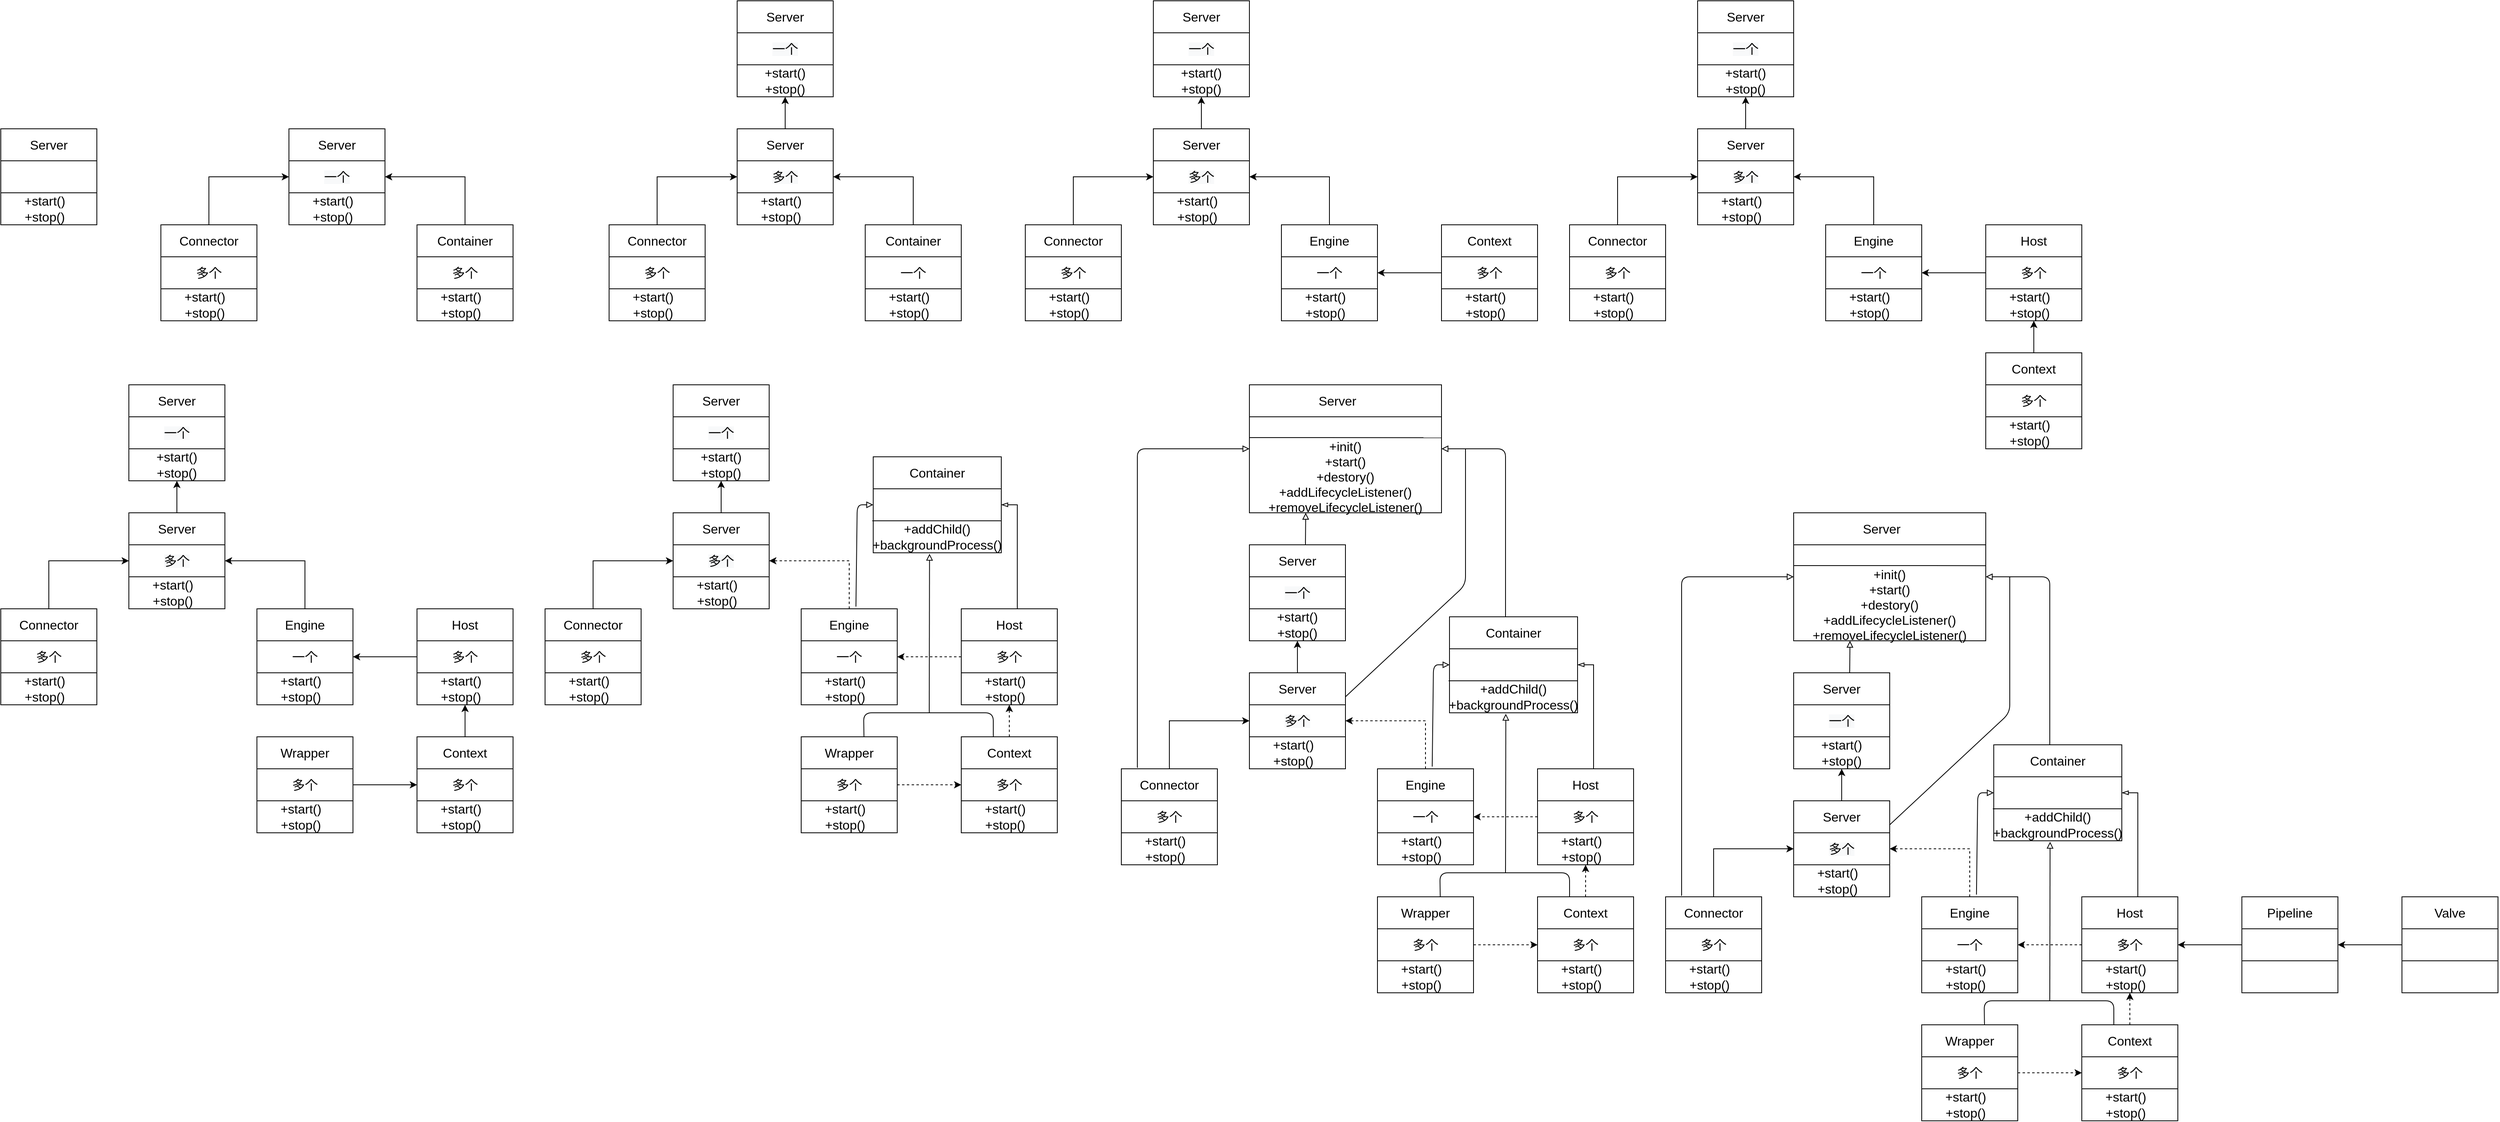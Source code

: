 <mxfile version="14.5.8" type="github">
  <diagram id="xyd3q2GVoSqCuVM3N67m" name="第 1 页">
    <mxGraphModel dx="2372" dy="1432" grid="0" gridSize="10" guides="1" tooltips="1" connect="1" arrows="1" fold="1" page="1" pageScale="1" pageWidth="9999900" pageHeight="9999900" math="0" shadow="0">
      <root>
        <mxCell id="0" />
        <mxCell id="1" parent="0" />
        <mxCell id="2PzDrXG9zK0gIluA2ejx-1" value="" style="rounded=0;whiteSpace=wrap;html=1;" parent="1" vertex="1">
          <mxGeometry x="280" y="240" width="120" height="120" as="geometry" />
        </mxCell>
        <mxCell id="2PzDrXG9zK0gIluA2ejx-2" value="" style="endArrow=none;html=1;exitX=0;exitY=0.333;exitDx=0;exitDy=0;exitPerimeter=0;" parent="1" source="2PzDrXG9zK0gIluA2ejx-1" edge="1">
          <mxGeometry width="50" height="50" relative="1" as="geometry">
            <mxPoint x="430" y="310" as="sourcePoint" />
            <mxPoint x="400" y="280" as="targetPoint" />
          </mxGeometry>
        </mxCell>
        <mxCell id="2PzDrXG9zK0gIluA2ejx-3" value="" style="endArrow=none;html=1;exitX=0;exitY=0.333;exitDx=0;exitDy=0;exitPerimeter=0;" parent="1" edge="1">
          <mxGeometry width="50" height="50" relative="1" as="geometry">
            <mxPoint x="280" y="320.0" as="sourcePoint" />
            <mxPoint x="400" y="320.04" as="targetPoint" />
          </mxGeometry>
        </mxCell>
        <mxCell id="2PzDrXG9zK0gIluA2ejx-4" value="+start()&lt;br&gt;+stop()" style="text;html=1;strokeColor=none;fillColor=none;align=center;verticalAlign=middle;whiteSpace=wrap;rounded=0;fontSize=16;" parent="1" vertex="1">
          <mxGeometry x="290" y="320" width="90" height="40" as="geometry" />
        </mxCell>
        <mxCell id="2PzDrXG9zK0gIluA2ejx-25" value="Server" style="text;html=1;strokeColor=none;fillColor=none;align=center;verticalAlign=middle;whiteSpace=wrap;rounded=0;fontSize=16;" parent="1" vertex="1">
          <mxGeometry x="310" y="240" width="60" height="40" as="geometry" />
        </mxCell>
        <mxCell id="2PzDrXG9zK0gIluA2ejx-26" value="&lt;span style=&quot;color: rgb(0 , 0 , 0) ; font-family: &amp;#34;helvetica&amp;#34; ; font-size: 16px ; font-style: normal ; font-weight: 400 ; letter-spacing: normal ; text-align: center ; text-indent: 0px ; text-transform: none ; word-spacing: 0px ; background-color: rgb(248 , 249 , 250) ; display: inline ; float: none&quot;&gt;一个&lt;/span&gt;" style="rounded=0;whiteSpace=wrap;html=1;" parent="1" vertex="1">
          <mxGeometry x="640" y="240" width="120" height="120" as="geometry" />
        </mxCell>
        <mxCell id="2PzDrXG9zK0gIluA2ejx-27" value="" style="endArrow=none;html=1;exitX=0;exitY=0.333;exitDx=0;exitDy=0;exitPerimeter=0;" parent="1" source="2PzDrXG9zK0gIluA2ejx-26" edge="1">
          <mxGeometry width="50" height="50" relative="1" as="geometry">
            <mxPoint x="790" y="310" as="sourcePoint" />
            <mxPoint x="760" y="280" as="targetPoint" />
          </mxGeometry>
        </mxCell>
        <mxCell id="2PzDrXG9zK0gIluA2ejx-28" value="" style="endArrow=none;html=1;exitX=0;exitY=0.333;exitDx=0;exitDy=0;exitPerimeter=0;" parent="1" edge="1">
          <mxGeometry width="50" height="50" relative="1" as="geometry">
            <mxPoint x="640" y="320" as="sourcePoint" />
            <mxPoint x="760" y="320.04" as="targetPoint" />
          </mxGeometry>
        </mxCell>
        <mxCell id="2PzDrXG9zK0gIluA2ejx-29" value="+start()&lt;br&gt;+stop()" style="text;html=1;strokeColor=none;fillColor=none;align=center;verticalAlign=middle;whiteSpace=wrap;rounded=0;fontSize=16;" parent="1" vertex="1">
          <mxGeometry x="650" y="320" width="90" height="40" as="geometry" />
        </mxCell>
        <mxCell id="2PzDrXG9zK0gIluA2ejx-30" value="Server" style="text;html=1;strokeColor=none;fillColor=none;align=center;verticalAlign=middle;whiteSpace=wrap;rounded=0;fontSize=16;" parent="1" vertex="1">
          <mxGeometry x="670" y="240" width="60" height="40" as="geometry" />
        </mxCell>
        <mxCell id="2PzDrXG9zK0gIluA2ejx-52" value="&lt;span style=&quot;font-size: 16px&quot;&gt;多个&lt;/span&gt;" style="rounded=0;whiteSpace=wrap;html=1;" parent="1" vertex="1">
          <mxGeometry x="800" y="360" width="120" height="120" as="geometry" />
        </mxCell>
        <mxCell id="2PzDrXG9zK0gIluA2ejx-53" value="" style="endArrow=none;html=1;exitX=0;exitY=0.333;exitDx=0;exitDy=0;exitPerimeter=0;" parent="1" source="2PzDrXG9zK0gIluA2ejx-52" edge="1">
          <mxGeometry width="50" height="50" relative="1" as="geometry">
            <mxPoint x="950" y="430" as="sourcePoint" />
            <mxPoint x="920" y="400" as="targetPoint" />
          </mxGeometry>
        </mxCell>
        <mxCell id="2PzDrXG9zK0gIluA2ejx-54" value="" style="endArrow=none;html=1;exitX=0;exitY=0.333;exitDx=0;exitDy=0;exitPerimeter=0;" parent="1" edge="1">
          <mxGeometry width="50" height="50" relative="1" as="geometry">
            <mxPoint x="800" y="440" as="sourcePoint" />
            <mxPoint x="920" y="440.04" as="targetPoint" />
          </mxGeometry>
        </mxCell>
        <mxCell id="2PzDrXG9zK0gIluA2ejx-55" value="+start()&lt;br&gt;+stop()" style="text;html=1;strokeColor=none;fillColor=none;align=center;verticalAlign=middle;whiteSpace=wrap;rounded=0;fontSize=16;" parent="1" vertex="1">
          <mxGeometry x="810" y="440" width="90" height="40" as="geometry" />
        </mxCell>
        <mxCell id="2PzDrXG9zK0gIluA2ejx-64" style="edgeStyle=orthogonalEdgeStyle;rounded=0;orthogonalLoop=1;jettySize=auto;html=1;entryX=1;entryY=0.5;entryDx=0;entryDy=0;fontSize=16;exitX=0.5;exitY=0;exitDx=0;exitDy=0;" parent="1" source="2PzDrXG9zK0gIluA2ejx-56" target="2PzDrXG9zK0gIluA2ejx-26" edge="1">
          <mxGeometry relative="1" as="geometry">
            <Array as="points">
              <mxPoint x="860" y="300" />
            </Array>
          </mxGeometry>
        </mxCell>
        <mxCell id="2PzDrXG9zK0gIluA2ejx-56" value="Container" style="text;html=1;strokeColor=none;fillColor=none;align=center;verticalAlign=middle;whiteSpace=wrap;rounded=0;fontSize=16;" parent="1" vertex="1">
          <mxGeometry x="830" y="360" width="60" height="40" as="geometry" />
        </mxCell>
        <mxCell id="2PzDrXG9zK0gIluA2ejx-57" value="&lt;font style=&quot;font-size: 16px&quot;&gt;多个&lt;/font&gt;" style="rounded=0;whiteSpace=wrap;html=1;" parent="1" vertex="1">
          <mxGeometry x="480" y="360" width="120" height="120" as="geometry" />
        </mxCell>
        <mxCell id="2PzDrXG9zK0gIluA2ejx-58" value="" style="endArrow=none;html=1;exitX=0;exitY=0.333;exitDx=0;exitDy=0;exitPerimeter=0;" parent="1" source="2PzDrXG9zK0gIluA2ejx-57" edge="1">
          <mxGeometry width="50" height="50" relative="1" as="geometry">
            <mxPoint x="630" y="430" as="sourcePoint" />
            <mxPoint x="600" y="400" as="targetPoint" />
          </mxGeometry>
        </mxCell>
        <mxCell id="2PzDrXG9zK0gIluA2ejx-59" value="" style="endArrow=none;html=1;exitX=0;exitY=0.333;exitDx=0;exitDy=0;exitPerimeter=0;" parent="1" edge="1">
          <mxGeometry width="50" height="50" relative="1" as="geometry">
            <mxPoint x="480" y="440" as="sourcePoint" />
            <mxPoint x="600" y="440.04" as="targetPoint" />
          </mxGeometry>
        </mxCell>
        <mxCell id="2PzDrXG9zK0gIluA2ejx-60" value="+start()&lt;br&gt;+stop()" style="text;html=1;strokeColor=none;fillColor=none;align=center;verticalAlign=middle;whiteSpace=wrap;rounded=0;fontSize=16;" parent="1" vertex="1">
          <mxGeometry x="490" y="440" width="90" height="40" as="geometry" />
        </mxCell>
        <mxCell id="2PzDrXG9zK0gIluA2ejx-63" style="edgeStyle=orthogonalEdgeStyle;rounded=0;orthogonalLoop=1;jettySize=auto;html=1;entryX=0;entryY=0.5;entryDx=0;entryDy=0;fontSize=16;" parent="1" source="2PzDrXG9zK0gIluA2ejx-61" target="2PzDrXG9zK0gIluA2ejx-26" edge="1">
          <mxGeometry relative="1" as="geometry">
            <Array as="points">
              <mxPoint x="540" y="300" />
            </Array>
          </mxGeometry>
        </mxCell>
        <mxCell id="2PzDrXG9zK0gIluA2ejx-61" value="Connector" style="text;html=1;strokeColor=none;fillColor=none;align=center;verticalAlign=middle;whiteSpace=wrap;rounded=0;fontSize=16;" parent="1" vertex="1">
          <mxGeometry x="510" y="360" width="60" height="40" as="geometry" />
        </mxCell>
        <mxCell id="2PzDrXG9zK0gIluA2ejx-117" value="" style="edgeStyle=orthogonalEdgeStyle;rounded=0;orthogonalLoop=1;jettySize=auto;html=1;fontSize=16;entryX=0.5;entryY=1;entryDx=0;entryDy=0;" parent="1" source="2PzDrXG9zK0gIluA2ejx-88" target="2PzDrXG9zK0gIluA2ejx-112" edge="1">
          <mxGeometry relative="1" as="geometry" />
        </mxCell>
        <mxCell id="2PzDrXG9zK0gIluA2ejx-88" value="&lt;span style=&quot;color: rgb(0 , 0 , 0) ; font-family: &amp;#34;helvetica&amp;#34; ; font-size: 16px ; font-style: normal ; font-weight: 400 ; letter-spacing: normal ; text-align: center ; text-indent: 0px ; text-transform: none ; word-spacing: 0px ; background-color: rgb(248 , 249 , 250) ; display: inline ; float: none&quot;&gt;多个&lt;/span&gt;" style="rounded=0;whiteSpace=wrap;html=1;" parent="1" vertex="1">
          <mxGeometry x="1200" y="240" width="120" height="120" as="geometry" />
        </mxCell>
        <mxCell id="2PzDrXG9zK0gIluA2ejx-89" value="" style="endArrow=none;html=1;exitX=0;exitY=0.333;exitDx=0;exitDy=0;exitPerimeter=0;" parent="1" source="2PzDrXG9zK0gIluA2ejx-88" edge="1">
          <mxGeometry width="50" height="50" relative="1" as="geometry">
            <mxPoint x="1350" y="310" as="sourcePoint" />
            <mxPoint x="1320" y="280" as="targetPoint" />
          </mxGeometry>
        </mxCell>
        <mxCell id="2PzDrXG9zK0gIluA2ejx-90" value="" style="endArrow=none;html=1;exitX=0;exitY=0.333;exitDx=0;exitDy=0;exitPerimeter=0;" parent="1" edge="1">
          <mxGeometry width="50" height="50" relative="1" as="geometry">
            <mxPoint x="1200" y="320" as="sourcePoint" />
            <mxPoint x="1320" y="320.04" as="targetPoint" />
          </mxGeometry>
        </mxCell>
        <mxCell id="2PzDrXG9zK0gIluA2ejx-91" value="+start()&lt;br&gt;+stop()" style="text;html=1;strokeColor=none;fillColor=none;align=center;verticalAlign=middle;whiteSpace=wrap;rounded=0;fontSize=16;" parent="1" vertex="1">
          <mxGeometry x="1210" y="320" width="90" height="40" as="geometry" />
        </mxCell>
        <mxCell id="2PzDrXG9zK0gIluA2ejx-92" value="Server" style="text;html=1;strokeColor=none;fillColor=none;align=center;verticalAlign=middle;whiteSpace=wrap;rounded=0;fontSize=16;" parent="1" vertex="1">
          <mxGeometry x="1230" y="240" width="60" height="40" as="geometry" />
        </mxCell>
        <mxCell id="2PzDrXG9zK0gIluA2ejx-93" value="&lt;span style=&quot;font-size: 16px&quot;&gt;一个&lt;/span&gt;" style="rounded=0;whiteSpace=wrap;html=1;" parent="1" vertex="1">
          <mxGeometry x="1360" y="360" width="120" height="120" as="geometry" />
        </mxCell>
        <mxCell id="2PzDrXG9zK0gIluA2ejx-94" value="" style="endArrow=none;html=1;exitX=0;exitY=0.333;exitDx=0;exitDy=0;exitPerimeter=0;" parent="1" source="2PzDrXG9zK0gIluA2ejx-93" edge="1">
          <mxGeometry width="50" height="50" relative="1" as="geometry">
            <mxPoint x="1510" y="430" as="sourcePoint" />
            <mxPoint x="1480" y="400" as="targetPoint" />
          </mxGeometry>
        </mxCell>
        <mxCell id="2PzDrXG9zK0gIluA2ejx-95" value="" style="endArrow=none;html=1;exitX=0;exitY=0.333;exitDx=0;exitDy=0;exitPerimeter=0;" parent="1" edge="1">
          <mxGeometry width="50" height="50" relative="1" as="geometry">
            <mxPoint x="1360" y="440" as="sourcePoint" />
            <mxPoint x="1480" y="440.04" as="targetPoint" />
          </mxGeometry>
        </mxCell>
        <mxCell id="2PzDrXG9zK0gIluA2ejx-96" value="+start()&lt;br&gt;+stop()" style="text;html=1;strokeColor=none;fillColor=none;align=center;verticalAlign=middle;whiteSpace=wrap;rounded=0;fontSize=16;" parent="1" vertex="1">
          <mxGeometry x="1370" y="440" width="90" height="40" as="geometry" />
        </mxCell>
        <mxCell id="2PzDrXG9zK0gIluA2ejx-97" style="edgeStyle=orthogonalEdgeStyle;rounded=0;orthogonalLoop=1;jettySize=auto;html=1;entryX=1;entryY=0.5;entryDx=0;entryDy=0;fontSize=16;exitX=0.5;exitY=0;exitDx=0;exitDy=0;" parent="1" source="2PzDrXG9zK0gIluA2ejx-98" target="2PzDrXG9zK0gIluA2ejx-88" edge="1">
          <mxGeometry relative="1" as="geometry">
            <Array as="points">
              <mxPoint x="1420" y="300" />
            </Array>
          </mxGeometry>
        </mxCell>
        <mxCell id="2PzDrXG9zK0gIluA2ejx-98" value="Container" style="text;html=1;strokeColor=none;fillColor=none;align=center;verticalAlign=middle;whiteSpace=wrap;rounded=0;fontSize=16;" parent="1" vertex="1">
          <mxGeometry x="1390" y="360" width="60" height="40" as="geometry" />
        </mxCell>
        <mxCell id="2PzDrXG9zK0gIluA2ejx-99" value="&lt;font style=&quot;font-size: 16px&quot;&gt;多个&lt;/font&gt;" style="rounded=0;whiteSpace=wrap;html=1;" parent="1" vertex="1">
          <mxGeometry x="1040" y="360" width="120" height="120" as="geometry" />
        </mxCell>
        <mxCell id="2PzDrXG9zK0gIluA2ejx-100" value="" style="endArrow=none;html=1;exitX=0;exitY=0.333;exitDx=0;exitDy=0;exitPerimeter=0;" parent="1" source="2PzDrXG9zK0gIluA2ejx-99" edge="1">
          <mxGeometry width="50" height="50" relative="1" as="geometry">
            <mxPoint x="1190" y="430" as="sourcePoint" />
            <mxPoint x="1160" y="400" as="targetPoint" />
          </mxGeometry>
        </mxCell>
        <mxCell id="2PzDrXG9zK0gIluA2ejx-101" value="" style="endArrow=none;html=1;exitX=0;exitY=0.333;exitDx=0;exitDy=0;exitPerimeter=0;" parent="1" edge="1">
          <mxGeometry width="50" height="50" relative="1" as="geometry">
            <mxPoint x="1040" y="440" as="sourcePoint" />
            <mxPoint x="1160" y="440.04" as="targetPoint" />
          </mxGeometry>
        </mxCell>
        <mxCell id="2PzDrXG9zK0gIluA2ejx-102" value="+start()&lt;br&gt;+stop()" style="text;html=1;strokeColor=none;fillColor=none;align=center;verticalAlign=middle;whiteSpace=wrap;rounded=0;fontSize=16;" parent="1" vertex="1">
          <mxGeometry x="1050" y="440" width="90" height="40" as="geometry" />
        </mxCell>
        <mxCell id="2PzDrXG9zK0gIluA2ejx-103" style="edgeStyle=orthogonalEdgeStyle;rounded=0;orthogonalLoop=1;jettySize=auto;html=1;entryX=0;entryY=0.5;entryDx=0;entryDy=0;fontSize=16;" parent="1" source="2PzDrXG9zK0gIluA2ejx-104" target="2PzDrXG9zK0gIluA2ejx-88" edge="1">
          <mxGeometry relative="1" as="geometry">
            <Array as="points">
              <mxPoint x="1100" y="300" />
            </Array>
          </mxGeometry>
        </mxCell>
        <mxCell id="2PzDrXG9zK0gIluA2ejx-104" value="Connector" style="text;html=1;strokeColor=none;fillColor=none;align=center;verticalAlign=middle;whiteSpace=wrap;rounded=0;fontSize=16;" parent="1" vertex="1">
          <mxGeometry x="1070" y="360" width="60" height="40" as="geometry" />
        </mxCell>
        <mxCell id="2PzDrXG9zK0gIluA2ejx-112" value="&lt;span style=&quot;color: rgb(0 , 0 , 0) ; font-family: &amp;#34;helvetica&amp;#34; ; font-size: 16px ; font-style: normal ; font-weight: 400 ; letter-spacing: normal ; text-align: center ; text-indent: 0px ; text-transform: none ; word-spacing: 0px ; background-color: rgb(248 , 249 , 250) ; display: inline ; float: none&quot;&gt;一个&lt;/span&gt;" style="rounded=0;whiteSpace=wrap;html=1;" parent="1" vertex="1">
          <mxGeometry x="1200" y="80" width="120" height="120" as="geometry" />
        </mxCell>
        <mxCell id="2PzDrXG9zK0gIluA2ejx-113" value="" style="endArrow=none;html=1;exitX=0;exitY=0.333;exitDx=0;exitDy=0;exitPerimeter=0;" parent="1" source="2PzDrXG9zK0gIluA2ejx-112" edge="1">
          <mxGeometry width="50" height="50" relative="1" as="geometry">
            <mxPoint x="1350" y="150" as="sourcePoint" />
            <mxPoint x="1320" y="120" as="targetPoint" />
          </mxGeometry>
        </mxCell>
        <mxCell id="2PzDrXG9zK0gIluA2ejx-114" value="" style="endArrow=none;html=1;exitX=0;exitY=0.333;exitDx=0;exitDy=0;exitPerimeter=0;" parent="1" edge="1">
          <mxGeometry width="50" height="50" relative="1" as="geometry">
            <mxPoint x="1200" y="160" as="sourcePoint" />
            <mxPoint x="1320" y="160.04" as="targetPoint" />
          </mxGeometry>
        </mxCell>
        <mxCell id="2PzDrXG9zK0gIluA2ejx-115" value="+start()&lt;br&gt;+stop()" style="text;html=1;strokeColor=none;fillColor=none;align=center;verticalAlign=middle;whiteSpace=wrap;rounded=0;fontSize=16;" parent="1" vertex="1">
          <mxGeometry x="1220" y="160" width="80" height="40" as="geometry" />
        </mxCell>
        <mxCell id="2PzDrXG9zK0gIluA2ejx-116" value="Server" style="text;html=1;strokeColor=none;fillColor=none;align=center;verticalAlign=middle;whiteSpace=wrap;rounded=0;fontSize=16;" parent="1" vertex="1">
          <mxGeometry x="1230" y="80" width="60" height="40" as="geometry" />
        </mxCell>
        <mxCell id="2PzDrXG9zK0gIluA2ejx-119" value="" style="edgeStyle=orthogonalEdgeStyle;rounded=0;orthogonalLoop=1;jettySize=auto;html=1;fontSize=16;entryX=0.5;entryY=1;entryDx=0;entryDy=0;" parent="1" source="2PzDrXG9zK0gIluA2ejx-120" target="2PzDrXG9zK0gIluA2ejx-137" edge="1">
          <mxGeometry relative="1" as="geometry" />
        </mxCell>
        <mxCell id="2PzDrXG9zK0gIluA2ejx-120" value="&lt;span style=&quot;color: rgb(0 , 0 , 0) ; font-family: &amp;#34;helvetica&amp;#34; ; font-size: 16px ; font-style: normal ; font-weight: 400 ; letter-spacing: normal ; text-align: center ; text-indent: 0px ; text-transform: none ; word-spacing: 0px ; background-color: rgb(248 , 249 , 250) ; display: inline ; float: none&quot;&gt;多个&lt;/span&gt;" style="rounded=0;whiteSpace=wrap;html=1;" parent="1" vertex="1">
          <mxGeometry x="1720" y="240" width="120" height="120" as="geometry" />
        </mxCell>
        <mxCell id="2PzDrXG9zK0gIluA2ejx-121" value="" style="endArrow=none;html=1;exitX=0;exitY=0.333;exitDx=0;exitDy=0;exitPerimeter=0;" parent="1" source="2PzDrXG9zK0gIluA2ejx-120" edge="1">
          <mxGeometry width="50" height="50" relative="1" as="geometry">
            <mxPoint x="1870" y="310" as="sourcePoint" />
            <mxPoint x="1840" y="280" as="targetPoint" />
          </mxGeometry>
        </mxCell>
        <mxCell id="2PzDrXG9zK0gIluA2ejx-122" value="" style="endArrow=none;html=1;exitX=0;exitY=0.333;exitDx=0;exitDy=0;exitPerimeter=0;" parent="1" edge="1">
          <mxGeometry width="50" height="50" relative="1" as="geometry">
            <mxPoint x="1720" y="320.0" as="sourcePoint" />
            <mxPoint x="1840" y="320.04" as="targetPoint" />
          </mxGeometry>
        </mxCell>
        <mxCell id="2PzDrXG9zK0gIluA2ejx-123" value="+start()&lt;br&gt;+stop()" style="text;html=1;strokeColor=none;fillColor=none;align=center;verticalAlign=middle;whiteSpace=wrap;rounded=0;fontSize=16;" parent="1" vertex="1">
          <mxGeometry x="1730" y="320" width="90" height="40" as="geometry" />
        </mxCell>
        <mxCell id="2PzDrXG9zK0gIluA2ejx-124" value="Server" style="text;html=1;strokeColor=none;fillColor=none;align=center;verticalAlign=middle;whiteSpace=wrap;rounded=0;fontSize=16;" parent="1" vertex="1">
          <mxGeometry x="1750" y="240" width="60" height="40" as="geometry" />
        </mxCell>
        <mxCell id="2PzDrXG9zK0gIluA2ejx-125" value="&lt;span style=&quot;font-size: 16px&quot;&gt;一个&lt;/span&gt;" style="rounded=0;whiteSpace=wrap;html=1;" parent="1" vertex="1">
          <mxGeometry x="1880" y="360" width="120" height="120" as="geometry" />
        </mxCell>
        <mxCell id="2PzDrXG9zK0gIluA2ejx-126" value="" style="endArrow=none;html=1;exitX=0;exitY=0.333;exitDx=0;exitDy=0;exitPerimeter=0;" parent="1" source="2PzDrXG9zK0gIluA2ejx-125" edge="1">
          <mxGeometry width="50" height="50" relative="1" as="geometry">
            <mxPoint x="2030" y="430" as="sourcePoint" />
            <mxPoint x="2000" y="400.0" as="targetPoint" />
          </mxGeometry>
        </mxCell>
        <mxCell id="2PzDrXG9zK0gIluA2ejx-127" value="" style="endArrow=none;html=1;exitX=0;exitY=0.333;exitDx=0;exitDy=0;exitPerimeter=0;" parent="1" edge="1">
          <mxGeometry width="50" height="50" relative="1" as="geometry">
            <mxPoint x="1880" y="440.0" as="sourcePoint" />
            <mxPoint x="2000" y="440.04" as="targetPoint" />
          </mxGeometry>
        </mxCell>
        <mxCell id="2PzDrXG9zK0gIluA2ejx-128" value="+start()&lt;br&gt;+stop()" style="text;html=1;strokeColor=none;fillColor=none;align=center;verticalAlign=middle;whiteSpace=wrap;rounded=0;fontSize=16;" parent="1" vertex="1">
          <mxGeometry x="1890" y="440" width="90" height="40" as="geometry" />
        </mxCell>
        <mxCell id="2PzDrXG9zK0gIluA2ejx-129" style="edgeStyle=orthogonalEdgeStyle;rounded=0;orthogonalLoop=1;jettySize=auto;html=1;entryX=1;entryY=0.5;entryDx=0;entryDy=0;fontSize=16;exitX=0.5;exitY=0;exitDx=0;exitDy=0;" parent="1" source="2PzDrXG9zK0gIluA2ejx-130" target="2PzDrXG9zK0gIluA2ejx-120" edge="1">
          <mxGeometry relative="1" as="geometry">
            <Array as="points">
              <mxPoint x="1940" y="300" />
            </Array>
          </mxGeometry>
        </mxCell>
        <mxCell id="2PzDrXG9zK0gIluA2ejx-130" value="Engine" style="text;html=1;strokeColor=none;fillColor=none;align=center;verticalAlign=middle;whiteSpace=wrap;rounded=0;fontSize=16;" parent="1" vertex="1">
          <mxGeometry x="1910" y="360" width="60" height="40" as="geometry" />
        </mxCell>
        <mxCell id="2PzDrXG9zK0gIluA2ejx-131" value="&lt;font style=&quot;font-size: 16px&quot;&gt;多个&lt;/font&gt;" style="rounded=0;whiteSpace=wrap;html=1;" parent="1" vertex="1">
          <mxGeometry x="1560" y="360" width="120" height="120" as="geometry" />
        </mxCell>
        <mxCell id="2PzDrXG9zK0gIluA2ejx-132" value="" style="endArrow=none;html=1;exitX=0;exitY=0.333;exitDx=0;exitDy=0;exitPerimeter=0;" parent="1" source="2PzDrXG9zK0gIluA2ejx-131" edge="1">
          <mxGeometry width="50" height="50" relative="1" as="geometry">
            <mxPoint x="1710" y="430" as="sourcePoint" />
            <mxPoint x="1680" y="400.0" as="targetPoint" />
          </mxGeometry>
        </mxCell>
        <mxCell id="2PzDrXG9zK0gIluA2ejx-133" value="" style="endArrow=none;html=1;exitX=0;exitY=0.333;exitDx=0;exitDy=0;exitPerimeter=0;" parent="1" edge="1">
          <mxGeometry width="50" height="50" relative="1" as="geometry">
            <mxPoint x="1560" y="440.0" as="sourcePoint" />
            <mxPoint x="1680" y="440.04" as="targetPoint" />
          </mxGeometry>
        </mxCell>
        <mxCell id="2PzDrXG9zK0gIluA2ejx-134" value="+start()&lt;br&gt;+stop()" style="text;html=1;strokeColor=none;fillColor=none;align=center;verticalAlign=middle;whiteSpace=wrap;rounded=0;fontSize=16;" parent="1" vertex="1">
          <mxGeometry x="1570" y="440" width="90" height="40" as="geometry" />
        </mxCell>
        <mxCell id="2PzDrXG9zK0gIluA2ejx-135" style="edgeStyle=orthogonalEdgeStyle;rounded=0;orthogonalLoop=1;jettySize=auto;html=1;entryX=0;entryY=0.5;entryDx=0;entryDy=0;fontSize=16;" parent="1" source="2PzDrXG9zK0gIluA2ejx-136" target="2PzDrXG9zK0gIluA2ejx-120" edge="1">
          <mxGeometry relative="1" as="geometry">
            <Array as="points">
              <mxPoint x="1620" y="300" />
            </Array>
          </mxGeometry>
        </mxCell>
        <mxCell id="2PzDrXG9zK0gIluA2ejx-136" value="Connector" style="text;html=1;strokeColor=none;fillColor=none;align=center;verticalAlign=middle;whiteSpace=wrap;rounded=0;fontSize=16;" parent="1" vertex="1">
          <mxGeometry x="1590" y="360" width="60" height="40" as="geometry" />
        </mxCell>
        <mxCell id="2PzDrXG9zK0gIluA2ejx-137" value="&lt;span style=&quot;color: rgb(0 , 0 , 0) ; font-family: &amp;#34;helvetica&amp;#34; ; font-size: 16px ; font-style: normal ; font-weight: 400 ; letter-spacing: normal ; text-align: center ; text-indent: 0px ; text-transform: none ; word-spacing: 0px ; background-color: rgb(248 , 249 , 250) ; display: inline ; float: none&quot;&gt;一个&lt;/span&gt;" style="rounded=0;whiteSpace=wrap;html=1;" parent="1" vertex="1">
          <mxGeometry x="1720" y="80" width="120" height="120" as="geometry" />
        </mxCell>
        <mxCell id="2PzDrXG9zK0gIluA2ejx-138" value="" style="endArrow=none;html=1;exitX=0;exitY=0.333;exitDx=0;exitDy=0;exitPerimeter=0;" parent="1" source="2PzDrXG9zK0gIluA2ejx-137" edge="1">
          <mxGeometry width="50" height="50" relative="1" as="geometry">
            <mxPoint x="1870" y="150" as="sourcePoint" />
            <mxPoint x="1840" y="120" as="targetPoint" />
          </mxGeometry>
        </mxCell>
        <mxCell id="2PzDrXG9zK0gIluA2ejx-139" value="" style="endArrow=none;html=1;exitX=0;exitY=0.333;exitDx=0;exitDy=0;exitPerimeter=0;" parent="1" edge="1">
          <mxGeometry width="50" height="50" relative="1" as="geometry">
            <mxPoint x="1720" y="160" as="sourcePoint" />
            <mxPoint x="1840" y="160.04" as="targetPoint" />
          </mxGeometry>
        </mxCell>
        <mxCell id="2PzDrXG9zK0gIluA2ejx-140" value="+start()&lt;br&gt;+stop()" style="text;html=1;strokeColor=none;fillColor=none;align=center;verticalAlign=middle;whiteSpace=wrap;rounded=0;fontSize=16;" parent="1" vertex="1">
          <mxGeometry x="1740" y="160" width="80" height="40" as="geometry" />
        </mxCell>
        <mxCell id="2PzDrXG9zK0gIluA2ejx-141" value="Server" style="text;html=1;strokeColor=none;fillColor=none;align=center;verticalAlign=middle;whiteSpace=wrap;rounded=0;fontSize=16;" parent="1" vertex="1">
          <mxGeometry x="1750" y="80" width="60" height="40" as="geometry" />
        </mxCell>
        <mxCell id="2PzDrXG9zK0gIluA2ejx-147" value="" style="edgeStyle=orthogonalEdgeStyle;rounded=0;orthogonalLoop=1;jettySize=auto;html=1;fontSize=16;entryX=1;entryY=0.5;entryDx=0;entryDy=0;" parent="1" source="2PzDrXG9zK0gIluA2ejx-142" target="2PzDrXG9zK0gIluA2ejx-125" edge="1">
          <mxGeometry relative="1" as="geometry" />
        </mxCell>
        <mxCell id="2PzDrXG9zK0gIluA2ejx-142" value="&lt;span style=&quot;font-size: 16px&quot;&gt;多个&lt;/span&gt;" style="rounded=0;whiteSpace=wrap;html=1;" parent="1" vertex="1">
          <mxGeometry x="2080" y="360" width="120" height="120" as="geometry" />
        </mxCell>
        <mxCell id="2PzDrXG9zK0gIluA2ejx-143" value="" style="endArrow=none;html=1;exitX=0;exitY=0.333;exitDx=0;exitDy=0;exitPerimeter=0;" parent="1" source="2PzDrXG9zK0gIluA2ejx-142" edge="1">
          <mxGeometry width="50" height="50" relative="1" as="geometry">
            <mxPoint x="2230" y="430" as="sourcePoint" />
            <mxPoint x="2200" y="400.0" as="targetPoint" />
          </mxGeometry>
        </mxCell>
        <mxCell id="2PzDrXG9zK0gIluA2ejx-144" value="" style="endArrow=none;html=1;exitX=0;exitY=0.333;exitDx=0;exitDy=0;exitPerimeter=0;" parent="1" edge="1">
          <mxGeometry width="50" height="50" relative="1" as="geometry">
            <mxPoint x="2080" y="440.0" as="sourcePoint" />
            <mxPoint x="2200" y="440.04" as="targetPoint" />
          </mxGeometry>
        </mxCell>
        <mxCell id="2PzDrXG9zK0gIluA2ejx-145" value="+start()&lt;br&gt;+stop()" style="text;html=1;strokeColor=none;fillColor=none;align=center;verticalAlign=middle;whiteSpace=wrap;rounded=0;fontSize=16;" parent="1" vertex="1">
          <mxGeometry x="2090" y="440" width="90" height="40" as="geometry" />
        </mxCell>
        <mxCell id="2PzDrXG9zK0gIluA2ejx-146" value="Context" style="text;html=1;strokeColor=none;fillColor=none;align=center;verticalAlign=middle;whiteSpace=wrap;rounded=0;fontSize=16;" parent="1" vertex="1">
          <mxGeometry x="2110" y="360" width="60" height="40" as="geometry" />
        </mxCell>
        <mxCell id="2PzDrXG9zK0gIluA2ejx-148" value="" style="edgeStyle=orthogonalEdgeStyle;rounded=0;orthogonalLoop=1;jettySize=auto;html=1;fontSize=16;entryX=0.5;entryY=1;entryDx=0;entryDy=0;" parent="1" source="2PzDrXG9zK0gIluA2ejx-149" target="2PzDrXG9zK0gIluA2ejx-166" edge="1">
          <mxGeometry relative="1" as="geometry" />
        </mxCell>
        <mxCell id="2PzDrXG9zK0gIluA2ejx-149" value="&lt;span style=&quot;color: rgb(0 , 0 , 0) ; font-family: &amp;#34;helvetica&amp;#34; ; font-size: 16px ; font-style: normal ; font-weight: 400 ; letter-spacing: normal ; text-align: center ; text-indent: 0px ; text-transform: none ; word-spacing: 0px ; background-color: rgb(248 , 249 , 250) ; display: inline ; float: none&quot;&gt;多个&lt;/span&gt;" style="rounded=0;whiteSpace=wrap;html=1;" parent="1" vertex="1">
          <mxGeometry x="2400" y="240" width="120" height="120" as="geometry" />
        </mxCell>
        <mxCell id="2PzDrXG9zK0gIluA2ejx-150" value="" style="endArrow=none;html=1;exitX=0;exitY=0.333;exitDx=0;exitDy=0;exitPerimeter=0;" parent="1" source="2PzDrXG9zK0gIluA2ejx-149" edge="1">
          <mxGeometry width="50" height="50" relative="1" as="geometry">
            <mxPoint x="2550" y="310" as="sourcePoint" />
            <mxPoint x="2520" y="280" as="targetPoint" />
          </mxGeometry>
        </mxCell>
        <mxCell id="2PzDrXG9zK0gIluA2ejx-151" value="" style="endArrow=none;html=1;exitX=0;exitY=0.333;exitDx=0;exitDy=0;exitPerimeter=0;" parent="1" edge="1">
          <mxGeometry width="50" height="50" relative="1" as="geometry">
            <mxPoint x="2400" y="320.0" as="sourcePoint" />
            <mxPoint x="2520" y="320.04" as="targetPoint" />
          </mxGeometry>
        </mxCell>
        <mxCell id="2PzDrXG9zK0gIluA2ejx-152" value="+start()&lt;br&gt;+stop()" style="text;html=1;strokeColor=none;fillColor=none;align=center;verticalAlign=middle;whiteSpace=wrap;rounded=0;fontSize=16;" parent="1" vertex="1">
          <mxGeometry x="2410" y="320" width="90" height="40" as="geometry" />
        </mxCell>
        <mxCell id="2PzDrXG9zK0gIluA2ejx-153" value="Server" style="text;html=1;strokeColor=none;fillColor=none;align=center;verticalAlign=middle;whiteSpace=wrap;rounded=0;fontSize=16;" parent="1" vertex="1">
          <mxGeometry x="2430" y="240" width="60" height="40" as="geometry" />
        </mxCell>
        <mxCell id="2PzDrXG9zK0gIluA2ejx-154" value="&lt;span style=&quot;font-size: 16px&quot;&gt;一个&lt;/span&gt;" style="rounded=0;whiteSpace=wrap;html=1;" parent="1" vertex="1">
          <mxGeometry x="2560" y="360" width="120" height="120" as="geometry" />
        </mxCell>
        <mxCell id="2PzDrXG9zK0gIluA2ejx-155" value="" style="endArrow=none;html=1;exitX=0;exitY=0.333;exitDx=0;exitDy=0;exitPerimeter=0;" parent="1" source="2PzDrXG9zK0gIluA2ejx-154" edge="1">
          <mxGeometry width="50" height="50" relative="1" as="geometry">
            <mxPoint x="2710" y="430" as="sourcePoint" />
            <mxPoint x="2680" y="400.0" as="targetPoint" />
          </mxGeometry>
        </mxCell>
        <mxCell id="2PzDrXG9zK0gIluA2ejx-156" value="" style="endArrow=none;html=1;exitX=0;exitY=0.333;exitDx=0;exitDy=0;exitPerimeter=0;" parent="1" edge="1">
          <mxGeometry width="50" height="50" relative="1" as="geometry">
            <mxPoint x="2560" y="440.0" as="sourcePoint" />
            <mxPoint x="2680" y="440.04" as="targetPoint" />
          </mxGeometry>
        </mxCell>
        <mxCell id="2PzDrXG9zK0gIluA2ejx-157" value="+start()&lt;br&gt;+stop()" style="text;html=1;strokeColor=none;fillColor=none;align=center;verticalAlign=middle;whiteSpace=wrap;rounded=0;fontSize=16;" parent="1" vertex="1">
          <mxGeometry x="2570" y="440" width="90" height="40" as="geometry" />
        </mxCell>
        <mxCell id="2PzDrXG9zK0gIluA2ejx-158" style="edgeStyle=orthogonalEdgeStyle;rounded=0;orthogonalLoop=1;jettySize=auto;html=1;entryX=1;entryY=0.5;entryDx=0;entryDy=0;fontSize=16;exitX=0.5;exitY=0;exitDx=0;exitDy=0;" parent="1" source="2PzDrXG9zK0gIluA2ejx-159" target="2PzDrXG9zK0gIluA2ejx-149" edge="1">
          <mxGeometry relative="1" as="geometry">
            <Array as="points">
              <mxPoint x="2620" y="300" />
            </Array>
          </mxGeometry>
        </mxCell>
        <mxCell id="2PzDrXG9zK0gIluA2ejx-159" value="Engine" style="text;html=1;strokeColor=none;fillColor=none;align=center;verticalAlign=middle;whiteSpace=wrap;rounded=0;fontSize=16;" parent="1" vertex="1">
          <mxGeometry x="2590" y="360" width="60" height="40" as="geometry" />
        </mxCell>
        <mxCell id="2PzDrXG9zK0gIluA2ejx-160" value="&lt;font style=&quot;font-size: 16px&quot;&gt;多个&lt;/font&gt;" style="rounded=0;whiteSpace=wrap;html=1;" parent="1" vertex="1">
          <mxGeometry x="2240" y="360" width="120" height="120" as="geometry" />
        </mxCell>
        <mxCell id="2PzDrXG9zK0gIluA2ejx-161" value="" style="endArrow=none;html=1;exitX=0;exitY=0.333;exitDx=0;exitDy=0;exitPerimeter=0;" parent="1" source="2PzDrXG9zK0gIluA2ejx-160" edge="1">
          <mxGeometry width="50" height="50" relative="1" as="geometry">
            <mxPoint x="2390" y="430" as="sourcePoint" />
            <mxPoint x="2360" y="400.0" as="targetPoint" />
          </mxGeometry>
        </mxCell>
        <mxCell id="2PzDrXG9zK0gIluA2ejx-162" value="" style="endArrow=none;html=1;exitX=0;exitY=0.333;exitDx=0;exitDy=0;exitPerimeter=0;" parent="1" edge="1">
          <mxGeometry width="50" height="50" relative="1" as="geometry">
            <mxPoint x="2240" y="440.0" as="sourcePoint" />
            <mxPoint x="2360" y="440.04" as="targetPoint" />
          </mxGeometry>
        </mxCell>
        <mxCell id="2PzDrXG9zK0gIluA2ejx-163" value="+start()&lt;br&gt;+stop()" style="text;html=1;strokeColor=none;fillColor=none;align=center;verticalAlign=middle;whiteSpace=wrap;rounded=0;fontSize=16;" parent="1" vertex="1">
          <mxGeometry x="2250" y="440" width="90" height="40" as="geometry" />
        </mxCell>
        <mxCell id="2PzDrXG9zK0gIluA2ejx-164" style="edgeStyle=orthogonalEdgeStyle;rounded=0;orthogonalLoop=1;jettySize=auto;html=1;entryX=0;entryY=0.5;entryDx=0;entryDy=0;fontSize=16;" parent="1" source="2PzDrXG9zK0gIluA2ejx-165" target="2PzDrXG9zK0gIluA2ejx-149" edge="1">
          <mxGeometry relative="1" as="geometry">
            <Array as="points">
              <mxPoint x="2300" y="300" />
            </Array>
          </mxGeometry>
        </mxCell>
        <mxCell id="2PzDrXG9zK0gIluA2ejx-165" value="Connector" style="text;html=1;strokeColor=none;fillColor=none;align=center;verticalAlign=middle;whiteSpace=wrap;rounded=0;fontSize=16;" parent="1" vertex="1">
          <mxGeometry x="2270" y="360" width="60" height="40" as="geometry" />
        </mxCell>
        <mxCell id="2PzDrXG9zK0gIluA2ejx-166" value="&lt;span style=&quot;color: rgb(0 , 0 , 0) ; font-family: &amp;#34;helvetica&amp;#34; ; font-size: 16px ; font-style: normal ; font-weight: 400 ; letter-spacing: normal ; text-align: center ; text-indent: 0px ; text-transform: none ; word-spacing: 0px ; background-color: rgb(248 , 249 , 250) ; display: inline ; float: none&quot;&gt;一个&lt;/span&gt;" style="rounded=0;whiteSpace=wrap;html=1;" parent="1" vertex="1">
          <mxGeometry x="2400" y="80" width="120" height="120" as="geometry" />
        </mxCell>
        <mxCell id="2PzDrXG9zK0gIluA2ejx-167" value="" style="endArrow=none;html=1;exitX=0;exitY=0.333;exitDx=0;exitDy=0;exitPerimeter=0;" parent="1" source="2PzDrXG9zK0gIluA2ejx-166" edge="1">
          <mxGeometry width="50" height="50" relative="1" as="geometry">
            <mxPoint x="2550" y="150" as="sourcePoint" />
            <mxPoint x="2520" y="120" as="targetPoint" />
          </mxGeometry>
        </mxCell>
        <mxCell id="2PzDrXG9zK0gIluA2ejx-168" value="" style="endArrow=none;html=1;exitX=0;exitY=0.333;exitDx=0;exitDy=0;exitPerimeter=0;" parent="1" edge="1">
          <mxGeometry width="50" height="50" relative="1" as="geometry">
            <mxPoint x="2400" y="160" as="sourcePoint" />
            <mxPoint x="2520" y="160.04" as="targetPoint" />
          </mxGeometry>
        </mxCell>
        <mxCell id="2PzDrXG9zK0gIluA2ejx-169" value="+start()&lt;br&gt;+stop()" style="text;html=1;strokeColor=none;fillColor=none;align=center;verticalAlign=middle;whiteSpace=wrap;rounded=0;fontSize=16;" parent="1" vertex="1">
          <mxGeometry x="2420" y="160" width="80" height="40" as="geometry" />
        </mxCell>
        <mxCell id="2PzDrXG9zK0gIluA2ejx-170" value="Server" style="text;html=1;strokeColor=none;fillColor=none;align=center;verticalAlign=middle;whiteSpace=wrap;rounded=0;fontSize=16;" parent="1" vertex="1">
          <mxGeometry x="2430" y="80" width="60" height="40" as="geometry" />
        </mxCell>
        <mxCell id="2PzDrXG9zK0gIluA2ejx-171" value="" style="edgeStyle=orthogonalEdgeStyle;rounded=0;orthogonalLoop=1;jettySize=auto;html=1;fontSize=16;entryX=1;entryY=0.5;entryDx=0;entryDy=0;" parent="1" source="2PzDrXG9zK0gIluA2ejx-172" target="2PzDrXG9zK0gIluA2ejx-154" edge="1">
          <mxGeometry relative="1" as="geometry" />
        </mxCell>
        <mxCell id="2PzDrXG9zK0gIluA2ejx-172" value="&lt;span style=&quot;font-size: 16px&quot;&gt;多个&lt;/span&gt;" style="rounded=0;whiteSpace=wrap;html=1;" parent="1" vertex="1">
          <mxGeometry x="2760" y="360" width="120" height="120" as="geometry" />
        </mxCell>
        <mxCell id="2PzDrXG9zK0gIluA2ejx-173" value="" style="endArrow=none;html=1;exitX=0;exitY=0.333;exitDx=0;exitDy=0;exitPerimeter=0;" parent="1" source="2PzDrXG9zK0gIluA2ejx-172" edge="1">
          <mxGeometry width="50" height="50" relative="1" as="geometry">
            <mxPoint x="2910" y="430" as="sourcePoint" />
            <mxPoint x="2880" y="400.0" as="targetPoint" />
          </mxGeometry>
        </mxCell>
        <mxCell id="2PzDrXG9zK0gIluA2ejx-174" value="" style="endArrow=none;html=1;exitX=0;exitY=0.333;exitDx=0;exitDy=0;exitPerimeter=0;" parent="1" edge="1">
          <mxGeometry width="50" height="50" relative="1" as="geometry">
            <mxPoint x="2760" y="440.0" as="sourcePoint" />
            <mxPoint x="2880" y="440.04" as="targetPoint" />
          </mxGeometry>
        </mxCell>
        <mxCell id="2PzDrXG9zK0gIluA2ejx-175" value="+start()&lt;br&gt;+stop()" style="text;html=1;strokeColor=none;fillColor=none;align=center;verticalAlign=middle;whiteSpace=wrap;rounded=0;fontSize=16;" parent="1" vertex="1">
          <mxGeometry x="2770" y="440" width="90" height="40" as="geometry" />
        </mxCell>
        <mxCell id="2PzDrXG9zK0gIluA2ejx-176" value="Host" style="text;html=1;strokeColor=none;fillColor=none;align=center;verticalAlign=middle;whiteSpace=wrap;rounded=0;fontSize=16;" parent="1" vertex="1">
          <mxGeometry x="2790" y="360" width="60" height="40" as="geometry" />
        </mxCell>
        <mxCell id="2PzDrXG9zK0gIluA2ejx-177" value="&lt;span style=&quot;font-size: 16px&quot;&gt;多个&lt;/span&gt;" style="rounded=0;whiteSpace=wrap;html=1;" parent="1" vertex="1">
          <mxGeometry x="2760" y="520" width="120" height="120" as="geometry" />
        </mxCell>
        <mxCell id="2PzDrXG9zK0gIluA2ejx-178" value="" style="endArrow=none;html=1;exitX=0;exitY=0.333;exitDx=0;exitDy=0;exitPerimeter=0;" parent="1" source="2PzDrXG9zK0gIluA2ejx-177" edge="1">
          <mxGeometry width="50" height="50" relative="1" as="geometry">
            <mxPoint x="2910" y="590" as="sourcePoint" />
            <mxPoint x="2880" y="560.0" as="targetPoint" />
          </mxGeometry>
        </mxCell>
        <mxCell id="2PzDrXG9zK0gIluA2ejx-179" value="" style="endArrow=none;html=1;exitX=0;exitY=0.333;exitDx=0;exitDy=0;exitPerimeter=0;" parent="1" edge="1">
          <mxGeometry width="50" height="50" relative="1" as="geometry">
            <mxPoint x="2760" y="600.0" as="sourcePoint" />
            <mxPoint x="2880" y="600.04" as="targetPoint" />
          </mxGeometry>
        </mxCell>
        <mxCell id="2PzDrXG9zK0gIluA2ejx-180" value="+start()&lt;br&gt;+stop()" style="text;html=1;strokeColor=none;fillColor=none;align=center;verticalAlign=middle;whiteSpace=wrap;rounded=0;fontSize=16;" parent="1" vertex="1">
          <mxGeometry x="2770" y="600" width="90" height="40" as="geometry" />
        </mxCell>
        <mxCell id="2PzDrXG9zK0gIluA2ejx-186" style="edgeStyle=orthogonalEdgeStyle;rounded=0;orthogonalLoop=1;jettySize=auto;html=1;entryX=0.556;entryY=1;entryDx=0;entryDy=0;entryPerimeter=0;fontSize=16;" parent="1" source="2PzDrXG9zK0gIluA2ejx-181" target="2PzDrXG9zK0gIluA2ejx-175" edge="1">
          <mxGeometry relative="1" as="geometry" />
        </mxCell>
        <mxCell id="2PzDrXG9zK0gIluA2ejx-181" value="Context" style="text;html=1;strokeColor=none;fillColor=none;align=center;verticalAlign=middle;whiteSpace=wrap;rounded=0;fontSize=16;" parent="1" vertex="1">
          <mxGeometry x="2790" y="520" width="60" height="40" as="geometry" />
        </mxCell>
        <mxCell id="2PzDrXG9zK0gIluA2ejx-187" value="" style="edgeStyle=orthogonalEdgeStyle;rounded=0;orthogonalLoop=1;jettySize=auto;html=1;fontSize=16;entryX=0.5;entryY=1;entryDx=0;entryDy=0;" parent="1" source="2PzDrXG9zK0gIluA2ejx-188" target="2PzDrXG9zK0gIluA2ejx-205" edge="1">
          <mxGeometry relative="1" as="geometry" />
        </mxCell>
        <mxCell id="2PzDrXG9zK0gIluA2ejx-188" value="&lt;span style=&quot;color: rgb(0 , 0 , 0) ; font-family: &amp;#34;helvetica&amp;#34; ; font-size: 16px ; font-style: normal ; font-weight: 400 ; letter-spacing: normal ; text-align: center ; text-indent: 0px ; text-transform: none ; word-spacing: 0px ; background-color: rgb(248 , 249 , 250) ; display: inline ; float: none&quot;&gt;多个&lt;/span&gt;" style="rounded=0;whiteSpace=wrap;html=1;" parent="1" vertex="1">
          <mxGeometry x="440" y="720" width="120" height="120" as="geometry" />
        </mxCell>
        <mxCell id="2PzDrXG9zK0gIluA2ejx-189" value="" style="endArrow=none;html=1;exitX=0;exitY=0.333;exitDx=0;exitDy=0;exitPerimeter=0;" parent="1" source="2PzDrXG9zK0gIluA2ejx-188" edge="1">
          <mxGeometry width="50" height="50" relative="1" as="geometry">
            <mxPoint x="590" y="790" as="sourcePoint" />
            <mxPoint x="560.0" y="760.0" as="targetPoint" />
          </mxGeometry>
        </mxCell>
        <mxCell id="2PzDrXG9zK0gIluA2ejx-190" value="" style="endArrow=none;html=1;exitX=0;exitY=0.333;exitDx=0;exitDy=0;exitPerimeter=0;" parent="1" edge="1">
          <mxGeometry width="50" height="50" relative="1" as="geometry">
            <mxPoint x="440" y="800.0" as="sourcePoint" />
            <mxPoint x="560.0" y="800.04" as="targetPoint" />
          </mxGeometry>
        </mxCell>
        <mxCell id="2PzDrXG9zK0gIluA2ejx-191" value="+start()&lt;br&gt;+stop()" style="text;html=1;strokeColor=none;fillColor=none;align=center;verticalAlign=middle;whiteSpace=wrap;rounded=0;fontSize=16;" parent="1" vertex="1">
          <mxGeometry x="450" y="800" width="90" height="40" as="geometry" />
        </mxCell>
        <mxCell id="2PzDrXG9zK0gIluA2ejx-192" value="Server" style="text;html=1;strokeColor=none;fillColor=none;align=center;verticalAlign=middle;whiteSpace=wrap;rounded=0;fontSize=16;" parent="1" vertex="1">
          <mxGeometry x="470" y="720" width="60" height="40" as="geometry" />
        </mxCell>
        <mxCell id="2PzDrXG9zK0gIluA2ejx-193" value="&lt;span style=&quot;font-size: 16px&quot;&gt;一个&lt;/span&gt;" style="rounded=0;whiteSpace=wrap;html=1;" parent="1" vertex="1">
          <mxGeometry x="600" y="840" width="120" height="120" as="geometry" />
        </mxCell>
        <mxCell id="2PzDrXG9zK0gIluA2ejx-194" value="" style="endArrow=none;html=1;exitX=0;exitY=0.333;exitDx=0;exitDy=0;exitPerimeter=0;" parent="1" source="2PzDrXG9zK0gIluA2ejx-193" edge="1">
          <mxGeometry width="50" height="50" relative="1" as="geometry">
            <mxPoint x="750" y="910" as="sourcePoint" />
            <mxPoint x="720.0" y="880.0" as="targetPoint" />
          </mxGeometry>
        </mxCell>
        <mxCell id="2PzDrXG9zK0gIluA2ejx-195" value="" style="endArrow=none;html=1;exitX=0;exitY=0.333;exitDx=0;exitDy=0;exitPerimeter=0;" parent="1" edge="1">
          <mxGeometry width="50" height="50" relative="1" as="geometry">
            <mxPoint x="600.0" y="920.0" as="sourcePoint" />
            <mxPoint x="720.0" y="920.04" as="targetPoint" />
          </mxGeometry>
        </mxCell>
        <mxCell id="2PzDrXG9zK0gIluA2ejx-196" value="+start()&lt;br&gt;+stop()" style="text;html=1;strokeColor=none;fillColor=none;align=center;verticalAlign=middle;whiteSpace=wrap;rounded=0;fontSize=16;" parent="1" vertex="1">
          <mxGeometry x="610" y="920" width="90" height="40" as="geometry" />
        </mxCell>
        <mxCell id="2PzDrXG9zK0gIluA2ejx-197" style="edgeStyle=orthogonalEdgeStyle;rounded=0;orthogonalLoop=1;jettySize=auto;html=1;entryX=1;entryY=0.5;entryDx=0;entryDy=0;fontSize=16;exitX=0.5;exitY=0;exitDx=0;exitDy=0;" parent="1" source="2PzDrXG9zK0gIluA2ejx-198" target="2PzDrXG9zK0gIluA2ejx-188" edge="1">
          <mxGeometry relative="1" as="geometry">
            <Array as="points">
              <mxPoint x="660" y="780" />
            </Array>
          </mxGeometry>
        </mxCell>
        <mxCell id="2PzDrXG9zK0gIluA2ejx-198" value="Engine" style="text;html=1;strokeColor=none;fillColor=none;align=center;verticalAlign=middle;whiteSpace=wrap;rounded=0;fontSize=16;" parent="1" vertex="1">
          <mxGeometry x="630" y="840" width="60" height="40" as="geometry" />
        </mxCell>
        <mxCell id="2PzDrXG9zK0gIluA2ejx-199" value="&lt;font style=&quot;font-size: 16px&quot;&gt;多个&lt;/font&gt;" style="rounded=0;whiteSpace=wrap;html=1;" parent="1" vertex="1">
          <mxGeometry x="280" y="840" width="120" height="120" as="geometry" />
        </mxCell>
        <mxCell id="2PzDrXG9zK0gIluA2ejx-200" value="" style="endArrow=none;html=1;exitX=0;exitY=0.333;exitDx=0;exitDy=0;exitPerimeter=0;" parent="1" source="2PzDrXG9zK0gIluA2ejx-199" edge="1">
          <mxGeometry width="50" height="50" relative="1" as="geometry">
            <mxPoint x="430" y="910" as="sourcePoint" />
            <mxPoint x="400" y="880.0" as="targetPoint" />
          </mxGeometry>
        </mxCell>
        <mxCell id="2PzDrXG9zK0gIluA2ejx-201" value="" style="endArrow=none;html=1;exitX=0;exitY=0.333;exitDx=0;exitDy=0;exitPerimeter=0;" parent="1" edge="1">
          <mxGeometry width="50" height="50" relative="1" as="geometry">
            <mxPoint x="280" y="920.0" as="sourcePoint" />
            <mxPoint x="400" y="920.04" as="targetPoint" />
          </mxGeometry>
        </mxCell>
        <mxCell id="2PzDrXG9zK0gIluA2ejx-202" value="+start()&lt;br&gt;+stop()" style="text;html=1;strokeColor=none;fillColor=none;align=center;verticalAlign=middle;whiteSpace=wrap;rounded=0;fontSize=16;" parent="1" vertex="1">
          <mxGeometry x="290" y="920" width="90" height="40" as="geometry" />
        </mxCell>
        <mxCell id="2PzDrXG9zK0gIluA2ejx-203" style="edgeStyle=orthogonalEdgeStyle;rounded=0;orthogonalLoop=1;jettySize=auto;html=1;entryX=0;entryY=0.5;entryDx=0;entryDy=0;fontSize=16;" parent="1" source="2PzDrXG9zK0gIluA2ejx-204" target="2PzDrXG9zK0gIluA2ejx-188" edge="1">
          <mxGeometry relative="1" as="geometry">
            <Array as="points">
              <mxPoint x="340" y="780" />
            </Array>
          </mxGeometry>
        </mxCell>
        <mxCell id="2PzDrXG9zK0gIluA2ejx-204" value="Connector" style="text;html=1;strokeColor=none;fillColor=none;align=center;verticalAlign=middle;whiteSpace=wrap;rounded=0;fontSize=16;" parent="1" vertex="1">
          <mxGeometry x="310" y="840" width="60" height="40" as="geometry" />
        </mxCell>
        <mxCell id="2PzDrXG9zK0gIluA2ejx-205" value="&lt;span style=&quot;color: rgb(0 , 0 , 0) ; font-family: &amp;#34;helvetica&amp;#34; ; font-size: 16px ; font-style: normal ; font-weight: 400 ; letter-spacing: normal ; text-align: center ; text-indent: 0px ; text-transform: none ; word-spacing: 0px ; background-color: rgb(248 , 249 , 250) ; display: inline ; float: none&quot;&gt;一个&lt;/span&gt;" style="rounded=0;whiteSpace=wrap;html=1;" parent="1" vertex="1">
          <mxGeometry x="440" y="560" width="120" height="120" as="geometry" />
        </mxCell>
        <mxCell id="2PzDrXG9zK0gIluA2ejx-206" value="" style="endArrow=none;html=1;exitX=0;exitY=0.333;exitDx=0;exitDy=0;exitPerimeter=0;" parent="1" source="2PzDrXG9zK0gIluA2ejx-205" edge="1">
          <mxGeometry width="50" height="50" relative="1" as="geometry">
            <mxPoint x="590" y="630" as="sourcePoint" />
            <mxPoint x="560.0" y="600" as="targetPoint" />
          </mxGeometry>
        </mxCell>
        <mxCell id="2PzDrXG9zK0gIluA2ejx-207" value="" style="endArrow=none;html=1;exitX=0;exitY=0.333;exitDx=0;exitDy=0;exitPerimeter=0;" parent="1" edge="1">
          <mxGeometry width="50" height="50" relative="1" as="geometry">
            <mxPoint x="440" y="640" as="sourcePoint" />
            <mxPoint x="560.0" y="640.04" as="targetPoint" />
          </mxGeometry>
        </mxCell>
        <mxCell id="2PzDrXG9zK0gIluA2ejx-208" value="+start()&lt;br&gt;+stop()" style="text;html=1;strokeColor=none;fillColor=none;align=center;verticalAlign=middle;whiteSpace=wrap;rounded=0;fontSize=16;" parent="1" vertex="1">
          <mxGeometry x="460" y="640" width="80" height="40" as="geometry" />
        </mxCell>
        <mxCell id="2PzDrXG9zK0gIluA2ejx-209" value="Server" style="text;html=1;strokeColor=none;fillColor=none;align=center;verticalAlign=middle;whiteSpace=wrap;rounded=0;fontSize=16;" parent="1" vertex="1">
          <mxGeometry x="470" y="560" width="60" height="40" as="geometry" />
        </mxCell>
        <mxCell id="2PzDrXG9zK0gIluA2ejx-210" value="" style="edgeStyle=orthogonalEdgeStyle;rounded=0;orthogonalLoop=1;jettySize=auto;html=1;fontSize=16;entryX=1;entryY=0.5;entryDx=0;entryDy=0;" parent="1" source="2PzDrXG9zK0gIluA2ejx-211" target="2PzDrXG9zK0gIluA2ejx-193" edge="1">
          <mxGeometry relative="1" as="geometry" />
        </mxCell>
        <mxCell id="2PzDrXG9zK0gIluA2ejx-211" value="&lt;span style=&quot;font-size: 16px&quot;&gt;多个&lt;/span&gt;" style="rounded=0;whiteSpace=wrap;html=1;" parent="1" vertex="1">
          <mxGeometry x="800" y="840" width="120" height="120" as="geometry" />
        </mxCell>
        <mxCell id="2PzDrXG9zK0gIluA2ejx-212" value="" style="endArrow=none;html=1;exitX=0;exitY=0.333;exitDx=0;exitDy=0;exitPerimeter=0;" parent="1" source="2PzDrXG9zK0gIluA2ejx-211" edge="1">
          <mxGeometry width="50" height="50" relative="1" as="geometry">
            <mxPoint x="950" y="910" as="sourcePoint" />
            <mxPoint x="920.0" y="880.0" as="targetPoint" />
          </mxGeometry>
        </mxCell>
        <mxCell id="2PzDrXG9zK0gIluA2ejx-213" value="" style="endArrow=none;html=1;exitX=0;exitY=0.333;exitDx=0;exitDy=0;exitPerimeter=0;" parent="1" edge="1">
          <mxGeometry width="50" height="50" relative="1" as="geometry">
            <mxPoint x="800.0" y="920.0" as="sourcePoint" />
            <mxPoint x="920.0" y="920.04" as="targetPoint" />
          </mxGeometry>
        </mxCell>
        <mxCell id="2PzDrXG9zK0gIluA2ejx-214" value="+start()&lt;br&gt;+stop()" style="text;html=1;strokeColor=none;fillColor=none;align=center;verticalAlign=middle;whiteSpace=wrap;rounded=0;fontSize=16;" parent="1" vertex="1">
          <mxGeometry x="810" y="920" width="90" height="40" as="geometry" />
        </mxCell>
        <mxCell id="2PzDrXG9zK0gIluA2ejx-215" value="Host" style="text;html=1;strokeColor=none;fillColor=none;align=center;verticalAlign=middle;whiteSpace=wrap;rounded=0;fontSize=16;" parent="1" vertex="1">
          <mxGeometry x="830" y="840" width="60" height="40" as="geometry" />
        </mxCell>
        <mxCell id="2PzDrXG9zK0gIluA2ejx-216" value="&lt;span style=&quot;font-size: 16px&quot;&gt;多个&lt;/span&gt;" style="rounded=0;whiteSpace=wrap;html=1;" parent="1" vertex="1">
          <mxGeometry x="800" y="1000" width="120" height="120" as="geometry" />
        </mxCell>
        <mxCell id="2PzDrXG9zK0gIluA2ejx-217" value="" style="endArrow=none;html=1;exitX=0;exitY=0.333;exitDx=0;exitDy=0;exitPerimeter=0;" parent="1" source="2PzDrXG9zK0gIluA2ejx-216" edge="1">
          <mxGeometry width="50" height="50" relative="1" as="geometry">
            <mxPoint x="950" y="1070" as="sourcePoint" />
            <mxPoint x="920.0" y="1040.0" as="targetPoint" />
          </mxGeometry>
        </mxCell>
        <mxCell id="2PzDrXG9zK0gIluA2ejx-218" value="" style="endArrow=none;html=1;exitX=0;exitY=0.333;exitDx=0;exitDy=0;exitPerimeter=0;" parent="1" edge="1">
          <mxGeometry width="50" height="50" relative="1" as="geometry">
            <mxPoint x="800.0" y="1080.0" as="sourcePoint" />
            <mxPoint x="920.0" y="1080.04" as="targetPoint" />
          </mxGeometry>
        </mxCell>
        <mxCell id="2PzDrXG9zK0gIluA2ejx-219" value="+start()&lt;br&gt;+stop()" style="text;html=1;strokeColor=none;fillColor=none;align=center;verticalAlign=middle;whiteSpace=wrap;rounded=0;fontSize=16;" parent="1" vertex="1">
          <mxGeometry x="810" y="1080" width="90" height="40" as="geometry" />
        </mxCell>
        <mxCell id="2PzDrXG9zK0gIluA2ejx-220" style="edgeStyle=orthogonalEdgeStyle;rounded=0;orthogonalLoop=1;jettySize=auto;html=1;entryX=0.556;entryY=1;entryDx=0;entryDy=0;entryPerimeter=0;fontSize=16;" parent="1" source="2PzDrXG9zK0gIluA2ejx-221" target="2PzDrXG9zK0gIluA2ejx-214" edge="1">
          <mxGeometry relative="1" as="geometry" />
        </mxCell>
        <mxCell id="2PzDrXG9zK0gIluA2ejx-221" value="Context" style="text;html=1;strokeColor=none;fillColor=none;align=center;verticalAlign=middle;whiteSpace=wrap;rounded=0;fontSize=16;" parent="1" vertex="1">
          <mxGeometry x="830" y="1000" width="60" height="40" as="geometry" />
        </mxCell>
        <mxCell id="2PzDrXG9zK0gIluA2ejx-229" style="edgeStyle=orthogonalEdgeStyle;rounded=0;orthogonalLoop=1;jettySize=auto;html=1;entryX=0;entryY=0.5;entryDx=0;entryDy=0;fontSize=16;" parent="1" source="2PzDrXG9zK0gIluA2ejx-222" target="2PzDrXG9zK0gIluA2ejx-216" edge="1">
          <mxGeometry relative="1" as="geometry" />
        </mxCell>
        <mxCell id="2PzDrXG9zK0gIluA2ejx-222" value="&lt;span style=&quot;font-size: 16px&quot;&gt;多个&lt;/span&gt;" style="rounded=0;whiteSpace=wrap;html=1;" parent="1" vertex="1">
          <mxGeometry x="600" y="1000" width="120" height="120" as="geometry" />
        </mxCell>
        <mxCell id="2PzDrXG9zK0gIluA2ejx-223" value="" style="endArrow=none;html=1;exitX=0;exitY=0.333;exitDx=0;exitDy=0;exitPerimeter=0;" parent="1" source="2PzDrXG9zK0gIluA2ejx-222" edge="1">
          <mxGeometry width="50" height="50" relative="1" as="geometry">
            <mxPoint x="750" y="1070" as="sourcePoint" />
            <mxPoint x="720.0" y="1040" as="targetPoint" />
          </mxGeometry>
        </mxCell>
        <mxCell id="2PzDrXG9zK0gIluA2ejx-224" value="" style="endArrow=none;html=1;exitX=0;exitY=0.333;exitDx=0;exitDy=0;exitPerimeter=0;" parent="1" edge="1">
          <mxGeometry width="50" height="50" relative="1" as="geometry">
            <mxPoint x="600.0" y="1080" as="sourcePoint" />
            <mxPoint x="720.0" y="1080.04" as="targetPoint" />
          </mxGeometry>
        </mxCell>
        <mxCell id="2PzDrXG9zK0gIluA2ejx-225" value="+start()&lt;br&gt;+stop()" style="text;html=1;strokeColor=none;fillColor=none;align=center;verticalAlign=middle;whiteSpace=wrap;rounded=0;fontSize=16;" parent="1" vertex="1">
          <mxGeometry x="610" y="1080" width="90" height="40" as="geometry" />
        </mxCell>
        <mxCell id="2PzDrXG9zK0gIluA2ejx-226" value="Wrapper" style="text;html=1;strokeColor=none;fillColor=none;align=center;verticalAlign=middle;whiteSpace=wrap;rounded=0;fontSize=16;" parent="1" vertex="1">
          <mxGeometry x="630" y="1000" width="60" height="40" as="geometry" />
        </mxCell>
        <mxCell id="2PzDrXG9zK0gIluA2ejx-230" value="" style="edgeStyle=orthogonalEdgeStyle;rounded=0;orthogonalLoop=1;jettySize=auto;html=1;fontSize=16;entryX=0.5;entryY=1;entryDx=0;entryDy=0;" parent="1" source="2PzDrXG9zK0gIluA2ejx-231" target="2PzDrXG9zK0gIluA2ejx-248" edge="1">
          <mxGeometry relative="1" as="geometry" />
        </mxCell>
        <mxCell id="2PzDrXG9zK0gIluA2ejx-231" value="&lt;span style=&quot;color: rgb(0 , 0 , 0) ; font-family: &amp;#34;helvetica&amp;#34; ; font-size: 16px ; font-style: normal ; font-weight: 400 ; letter-spacing: normal ; text-align: center ; text-indent: 0px ; text-transform: none ; word-spacing: 0px ; background-color: rgb(248 , 249 , 250) ; display: inline ; float: none&quot;&gt;多个&lt;/span&gt;" style="rounded=0;whiteSpace=wrap;html=1;" parent="1" vertex="1">
          <mxGeometry x="1120" y="720" width="120" height="120" as="geometry" />
        </mxCell>
        <mxCell id="2PzDrXG9zK0gIluA2ejx-232" value="" style="endArrow=none;html=1;exitX=0;exitY=0.333;exitDx=0;exitDy=0;exitPerimeter=0;" parent="1" source="2PzDrXG9zK0gIluA2ejx-231" edge="1">
          <mxGeometry width="50" height="50" relative="1" as="geometry">
            <mxPoint x="1270" y="790" as="sourcePoint" />
            <mxPoint x="1240.0" y="760.0" as="targetPoint" />
          </mxGeometry>
        </mxCell>
        <mxCell id="2PzDrXG9zK0gIluA2ejx-233" value="" style="endArrow=none;html=1;exitX=0;exitY=0.333;exitDx=0;exitDy=0;exitPerimeter=0;" parent="1" edge="1">
          <mxGeometry width="50" height="50" relative="1" as="geometry">
            <mxPoint x="1120" y="800.0" as="sourcePoint" />
            <mxPoint x="1240.0" y="800.04" as="targetPoint" />
          </mxGeometry>
        </mxCell>
        <mxCell id="2PzDrXG9zK0gIluA2ejx-234" value="+start()&lt;br&gt;+stop()" style="text;html=1;strokeColor=none;fillColor=none;align=center;verticalAlign=middle;whiteSpace=wrap;rounded=0;fontSize=16;" parent="1" vertex="1">
          <mxGeometry x="1130" y="800" width="90" height="40" as="geometry" />
        </mxCell>
        <mxCell id="2PzDrXG9zK0gIluA2ejx-235" value="Server" style="text;html=1;strokeColor=none;fillColor=none;align=center;verticalAlign=middle;whiteSpace=wrap;rounded=0;fontSize=16;" parent="1" vertex="1">
          <mxGeometry x="1150" y="720" width="60" height="40" as="geometry" />
        </mxCell>
        <mxCell id="2PzDrXG9zK0gIluA2ejx-236" value="&lt;span style=&quot;font-size: 16px&quot;&gt;一个&lt;/span&gt;" style="rounded=0;whiteSpace=wrap;html=1;" parent="1" vertex="1">
          <mxGeometry x="1280" y="840" width="120" height="120" as="geometry" />
        </mxCell>
        <mxCell id="2PzDrXG9zK0gIluA2ejx-237" value="" style="endArrow=none;html=1;exitX=0;exitY=0.333;exitDx=0;exitDy=0;exitPerimeter=0;" parent="1" source="2PzDrXG9zK0gIluA2ejx-236" edge="1">
          <mxGeometry width="50" height="50" relative="1" as="geometry">
            <mxPoint x="1430" y="910" as="sourcePoint" />
            <mxPoint x="1400.0" y="880.0" as="targetPoint" />
          </mxGeometry>
        </mxCell>
        <mxCell id="2PzDrXG9zK0gIluA2ejx-238" value="" style="endArrow=none;html=1;exitX=0;exitY=0.333;exitDx=0;exitDy=0;exitPerimeter=0;" parent="1" edge="1">
          <mxGeometry width="50" height="50" relative="1" as="geometry">
            <mxPoint x="1280.0" y="920" as="sourcePoint" />
            <mxPoint x="1400.0" y="920.04" as="targetPoint" />
          </mxGeometry>
        </mxCell>
        <mxCell id="2PzDrXG9zK0gIluA2ejx-239" value="+start()&lt;br&gt;+stop()" style="text;html=1;strokeColor=none;fillColor=none;align=center;verticalAlign=middle;whiteSpace=wrap;rounded=0;fontSize=16;" parent="1" vertex="1">
          <mxGeometry x="1290" y="920" width="90" height="40" as="geometry" />
        </mxCell>
        <mxCell id="2PzDrXG9zK0gIluA2ejx-240" style="edgeStyle=orthogonalEdgeStyle;rounded=0;orthogonalLoop=1;jettySize=auto;html=1;entryX=1;entryY=0.5;entryDx=0;entryDy=0;fontSize=16;exitX=0.5;exitY=0;exitDx=0;exitDy=0;dashed=1;" parent="1" source="2PzDrXG9zK0gIluA2ejx-241" target="2PzDrXG9zK0gIluA2ejx-231" edge="1">
          <mxGeometry relative="1" as="geometry">
            <Array as="points">
              <mxPoint x="1340" y="780" />
            </Array>
          </mxGeometry>
        </mxCell>
        <mxCell id="2PzDrXG9zK0gIluA2ejx-241" value="Engine" style="text;html=1;strokeColor=none;fillColor=none;align=center;verticalAlign=middle;whiteSpace=wrap;rounded=0;fontSize=16;" parent="1" vertex="1">
          <mxGeometry x="1310" y="840" width="60" height="40" as="geometry" />
        </mxCell>
        <mxCell id="2PzDrXG9zK0gIluA2ejx-242" value="&lt;font style=&quot;font-size: 16px&quot;&gt;多个&lt;/font&gt;" style="rounded=0;whiteSpace=wrap;html=1;" parent="1" vertex="1">
          <mxGeometry x="960" y="840" width="120" height="120" as="geometry" />
        </mxCell>
        <mxCell id="2PzDrXG9zK0gIluA2ejx-243" value="" style="endArrow=none;html=1;exitX=0;exitY=0.333;exitDx=0;exitDy=0;exitPerimeter=0;" parent="1" source="2PzDrXG9zK0gIluA2ejx-242" edge="1">
          <mxGeometry width="50" height="50" relative="1" as="geometry">
            <mxPoint x="1110" y="910" as="sourcePoint" />
            <mxPoint x="1080" y="880.0" as="targetPoint" />
          </mxGeometry>
        </mxCell>
        <mxCell id="2PzDrXG9zK0gIluA2ejx-244" value="" style="endArrow=none;html=1;exitX=0;exitY=0.333;exitDx=0;exitDy=0;exitPerimeter=0;" parent="1" edge="1">
          <mxGeometry width="50" height="50" relative="1" as="geometry">
            <mxPoint x="960" y="920" as="sourcePoint" />
            <mxPoint x="1080" y="920.04" as="targetPoint" />
          </mxGeometry>
        </mxCell>
        <mxCell id="2PzDrXG9zK0gIluA2ejx-245" value="+start()&lt;br&gt;+stop()" style="text;html=1;strokeColor=none;fillColor=none;align=center;verticalAlign=middle;whiteSpace=wrap;rounded=0;fontSize=16;" parent="1" vertex="1">
          <mxGeometry x="970" y="920" width="90" height="40" as="geometry" />
        </mxCell>
        <mxCell id="2PzDrXG9zK0gIluA2ejx-246" style="edgeStyle=orthogonalEdgeStyle;rounded=0;orthogonalLoop=1;jettySize=auto;html=1;entryX=0;entryY=0.5;entryDx=0;entryDy=0;fontSize=16;" parent="1" source="2PzDrXG9zK0gIluA2ejx-247" target="2PzDrXG9zK0gIluA2ejx-231" edge="1">
          <mxGeometry relative="1" as="geometry">
            <Array as="points">
              <mxPoint x="1020" y="780" />
            </Array>
          </mxGeometry>
        </mxCell>
        <mxCell id="2PzDrXG9zK0gIluA2ejx-247" value="Connector" style="text;html=1;strokeColor=none;fillColor=none;align=center;verticalAlign=middle;whiteSpace=wrap;rounded=0;fontSize=16;" parent="1" vertex="1">
          <mxGeometry x="990" y="840" width="60" height="40" as="geometry" />
        </mxCell>
        <mxCell id="2PzDrXG9zK0gIluA2ejx-248" value="&lt;span style=&quot;color: rgb(0 , 0 , 0) ; font-family: &amp;#34;helvetica&amp;#34; ; font-size: 16px ; font-style: normal ; font-weight: 400 ; letter-spacing: normal ; text-align: center ; text-indent: 0px ; text-transform: none ; word-spacing: 0px ; background-color: rgb(248 , 249 , 250) ; display: inline ; float: none&quot;&gt;一个&lt;/span&gt;" style="rounded=0;whiteSpace=wrap;html=1;" parent="1" vertex="1">
          <mxGeometry x="1120" y="560" width="120" height="120" as="geometry" />
        </mxCell>
        <mxCell id="2PzDrXG9zK0gIluA2ejx-249" value="" style="endArrow=none;html=1;exitX=0;exitY=0.333;exitDx=0;exitDy=0;exitPerimeter=0;" parent="1" source="2PzDrXG9zK0gIluA2ejx-248" edge="1">
          <mxGeometry width="50" height="50" relative="1" as="geometry">
            <mxPoint x="1270" y="630" as="sourcePoint" />
            <mxPoint x="1240.0" y="600.0" as="targetPoint" />
          </mxGeometry>
        </mxCell>
        <mxCell id="2PzDrXG9zK0gIluA2ejx-250" value="" style="endArrow=none;html=1;exitX=0;exitY=0.333;exitDx=0;exitDy=0;exitPerimeter=0;" parent="1" edge="1">
          <mxGeometry width="50" height="50" relative="1" as="geometry">
            <mxPoint x="1120" y="640.0" as="sourcePoint" />
            <mxPoint x="1240.0" y="640.04" as="targetPoint" />
          </mxGeometry>
        </mxCell>
        <mxCell id="2PzDrXG9zK0gIluA2ejx-251" value="+start()&lt;br&gt;+stop()" style="text;html=1;strokeColor=none;fillColor=none;align=center;verticalAlign=middle;whiteSpace=wrap;rounded=0;fontSize=16;" parent="1" vertex="1">
          <mxGeometry x="1140" y="640" width="80" height="40" as="geometry" />
        </mxCell>
        <mxCell id="2PzDrXG9zK0gIluA2ejx-252" value="Server" style="text;html=1;strokeColor=none;fillColor=none;align=center;verticalAlign=middle;whiteSpace=wrap;rounded=0;fontSize=16;" parent="1" vertex="1">
          <mxGeometry x="1150" y="560" width="60" height="40" as="geometry" />
        </mxCell>
        <mxCell id="2PzDrXG9zK0gIluA2ejx-253" value="" style="edgeStyle=orthogonalEdgeStyle;rounded=0;orthogonalLoop=1;jettySize=auto;html=1;fontSize=16;entryX=1;entryY=0.5;entryDx=0;entryDy=0;dashed=1;" parent="1" source="2PzDrXG9zK0gIluA2ejx-254" target="2PzDrXG9zK0gIluA2ejx-236" edge="1">
          <mxGeometry relative="1" as="geometry" />
        </mxCell>
        <mxCell id="2PzDrXG9zK0gIluA2ejx-288" style="edgeStyle=orthogonalEdgeStyle;rounded=0;orthogonalLoop=1;jettySize=auto;html=1;entryX=1;entryY=0.5;entryDx=0;entryDy=0;endArrow=blockThin;endFill=0;fontSize=16;" parent="1" source="2PzDrXG9zK0gIluA2ejx-254" target="2PzDrXG9zK0gIluA2ejx-276" edge="1">
          <mxGeometry relative="1" as="geometry">
            <Array as="points">
              <mxPoint x="1550" y="710" />
            </Array>
          </mxGeometry>
        </mxCell>
        <mxCell id="2PzDrXG9zK0gIluA2ejx-254" value="&lt;span style=&quot;font-size: 16px&quot;&gt;多个&lt;/span&gt;" style="rounded=0;whiteSpace=wrap;html=1;" parent="1" vertex="1">
          <mxGeometry x="1480" y="840" width="120" height="120" as="geometry" />
        </mxCell>
        <mxCell id="2PzDrXG9zK0gIluA2ejx-255" value="" style="endArrow=none;html=1;exitX=0;exitY=0.333;exitDx=0;exitDy=0;exitPerimeter=0;" parent="1" source="2PzDrXG9zK0gIluA2ejx-254" edge="1">
          <mxGeometry width="50" height="50" relative="1" as="geometry">
            <mxPoint x="1630" y="910" as="sourcePoint" />
            <mxPoint x="1600.0" y="880.0" as="targetPoint" />
          </mxGeometry>
        </mxCell>
        <mxCell id="2PzDrXG9zK0gIluA2ejx-256" value="" style="endArrow=none;html=1;exitX=0;exitY=0.333;exitDx=0;exitDy=0;exitPerimeter=0;" parent="1" edge="1">
          <mxGeometry width="50" height="50" relative="1" as="geometry">
            <mxPoint x="1480.0" y="920" as="sourcePoint" />
            <mxPoint x="1600.0" y="920.04" as="targetPoint" />
          </mxGeometry>
        </mxCell>
        <mxCell id="2PzDrXG9zK0gIluA2ejx-257" value="+start()&lt;br&gt;+stop()" style="text;html=1;strokeColor=none;fillColor=none;align=center;verticalAlign=middle;whiteSpace=wrap;rounded=0;fontSize=16;" parent="1" vertex="1">
          <mxGeometry x="1490" y="920" width="90" height="40" as="geometry" />
        </mxCell>
        <mxCell id="2PzDrXG9zK0gIluA2ejx-258" value="Host" style="text;html=1;strokeColor=none;fillColor=none;align=center;verticalAlign=middle;whiteSpace=wrap;rounded=0;fontSize=16;" parent="1" vertex="1">
          <mxGeometry x="1510" y="840" width="60" height="40" as="geometry" />
        </mxCell>
        <mxCell id="2PzDrXG9zK0gIluA2ejx-259" value="&lt;span style=&quot;font-size: 16px&quot;&gt;多个&lt;/span&gt;" style="rounded=0;whiteSpace=wrap;html=1;" parent="1" vertex="1">
          <mxGeometry x="1480" y="1000" width="120" height="120" as="geometry" />
        </mxCell>
        <mxCell id="2PzDrXG9zK0gIluA2ejx-260" value="" style="endArrow=none;html=1;exitX=0;exitY=0.333;exitDx=0;exitDy=0;exitPerimeter=0;" parent="1" source="2PzDrXG9zK0gIluA2ejx-259" edge="1">
          <mxGeometry width="50" height="50" relative="1" as="geometry">
            <mxPoint x="1630" y="1070" as="sourcePoint" />
            <mxPoint x="1600.0" y="1040" as="targetPoint" />
          </mxGeometry>
        </mxCell>
        <mxCell id="2PzDrXG9zK0gIluA2ejx-261" value="" style="endArrow=none;html=1;exitX=0;exitY=0.333;exitDx=0;exitDy=0;exitPerimeter=0;" parent="1" edge="1">
          <mxGeometry width="50" height="50" relative="1" as="geometry">
            <mxPoint x="1480.0" y="1080" as="sourcePoint" />
            <mxPoint x="1600.0" y="1080.04" as="targetPoint" />
          </mxGeometry>
        </mxCell>
        <mxCell id="2PzDrXG9zK0gIluA2ejx-262" value="+start()&lt;br&gt;+stop()" style="text;html=1;strokeColor=none;fillColor=none;align=center;verticalAlign=middle;whiteSpace=wrap;rounded=0;fontSize=16;" parent="1" vertex="1">
          <mxGeometry x="1490" y="1080" width="90" height="40" as="geometry" />
        </mxCell>
        <mxCell id="2PzDrXG9zK0gIluA2ejx-263" style="edgeStyle=orthogonalEdgeStyle;rounded=0;orthogonalLoop=1;jettySize=auto;html=1;entryX=0.556;entryY=1;entryDx=0;entryDy=0;entryPerimeter=0;fontSize=16;dashed=1;" parent="1" source="2PzDrXG9zK0gIluA2ejx-264" target="2PzDrXG9zK0gIluA2ejx-257" edge="1">
          <mxGeometry relative="1" as="geometry" />
        </mxCell>
        <mxCell id="2PzDrXG9zK0gIluA2ejx-264" value="Context" style="text;html=1;strokeColor=none;fillColor=none;align=center;verticalAlign=middle;whiteSpace=wrap;rounded=0;fontSize=16;" parent="1" vertex="1">
          <mxGeometry x="1510" y="1000" width="60" height="40" as="geometry" />
        </mxCell>
        <mxCell id="2PzDrXG9zK0gIluA2ejx-265" style="edgeStyle=orthogonalEdgeStyle;rounded=0;orthogonalLoop=1;jettySize=auto;html=1;entryX=0;entryY=0.5;entryDx=0;entryDy=0;fontSize=16;dashed=1;" parent="1" source="2PzDrXG9zK0gIluA2ejx-266" target="2PzDrXG9zK0gIluA2ejx-259" edge="1">
          <mxGeometry relative="1" as="geometry" />
        </mxCell>
        <mxCell id="2PzDrXG9zK0gIluA2ejx-266" value="&lt;span style=&quot;font-size: 16px&quot;&gt;多个&lt;/span&gt;" style="rounded=0;whiteSpace=wrap;html=1;" parent="1" vertex="1">
          <mxGeometry x="1280" y="1000" width="120" height="120" as="geometry" />
        </mxCell>
        <mxCell id="2PzDrXG9zK0gIluA2ejx-267" value="" style="endArrow=none;html=1;exitX=0;exitY=0.333;exitDx=0;exitDy=0;exitPerimeter=0;" parent="1" source="2PzDrXG9zK0gIluA2ejx-266" edge="1">
          <mxGeometry width="50" height="50" relative="1" as="geometry">
            <mxPoint x="1430" y="1070" as="sourcePoint" />
            <mxPoint x="1400.0" y="1040" as="targetPoint" />
          </mxGeometry>
        </mxCell>
        <mxCell id="2PzDrXG9zK0gIluA2ejx-268" value="" style="endArrow=none;html=1;exitX=0;exitY=0.333;exitDx=0;exitDy=0;exitPerimeter=0;" parent="1" edge="1">
          <mxGeometry width="50" height="50" relative="1" as="geometry">
            <mxPoint x="1280.0" y="1080" as="sourcePoint" />
            <mxPoint x="1400.0" y="1080.04" as="targetPoint" />
          </mxGeometry>
        </mxCell>
        <mxCell id="2PzDrXG9zK0gIluA2ejx-269" value="+start()&lt;br&gt;+stop()" style="text;html=1;strokeColor=none;fillColor=none;align=center;verticalAlign=middle;whiteSpace=wrap;rounded=0;fontSize=16;" parent="1" vertex="1">
          <mxGeometry x="1290" y="1080" width="90" height="40" as="geometry" />
        </mxCell>
        <mxCell id="2PzDrXG9zK0gIluA2ejx-270" value="Wrapper" style="text;html=1;strokeColor=none;fillColor=none;align=center;verticalAlign=middle;whiteSpace=wrap;rounded=0;fontSize=16;" parent="1" vertex="1">
          <mxGeometry x="1310" y="1000" width="60" height="40" as="geometry" />
        </mxCell>
        <mxCell id="2PzDrXG9zK0gIluA2ejx-276" value="" style="rounded=0;whiteSpace=wrap;html=1;" parent="1" vertex="1">
          <mxGeometry x="1370" y="650" width="160" height="120" as="geometry" />
        </mxCell>
        <mxCell id="2PzDrXG9zK0gIluA2ejx-277" value="" style="endArrow=none;html=1;exitX=0;exitY=0.333;exitDx=0;exitDy=0;exitPerimeter=0;" parent="1" source="2PzDrXG9zK0gIluA2ejx-276" edge="1">
          <mxGeometry width="50" height="50" relative="1" as="geometry">
            <mxPoint x="1560" y="720" as="sourcePoint" />
            <mxPoint x="1530.0" y="690.0" as="targetPoint" />
          </mxGeometry>
        </mxCell>
        <mxCell id="2PzDrXG9zK0gIluA2ejx-278" value="" style="endArrow=none;html=1;exitX=-0.007;exitY=0.667;exitDx=0;exitDy=0;exitPerimeter=0;" parent="1" source="2PzDrXG9zK0gIluA2ejx-276" edge="1">
          <mxGeometry width="50" height="50" relative="1" as="geometry">
            <mxPoint x="1410.0" y="730" as="sourcePoint" />
            <mxPoint x="1530.0" y="730.04" as="targetPoint" />
          </mxGeometry>
        </mxCell>
        <mxCell id="2PzDrXG9zK0gIluA2ejx-279" value="+addChild()&lt;br&gt;+backgroundProcess()" style="text;html=1;strokeColor=none;fillColor=none;align=center;verticalAlign=middle;whiteSpace=wrap;rounded=0;fontSize=16;" parent="1" vertex="1">
          <mxGeometry x="1405" y="730" width="90" height="40" as="geometry" />
        </mxCell>
        <mxCell id="2PzDrXG9zK0gIluA2ejx-280" value="Container" style="text;html=1;strokeColor=none;fillColor=none;align=center;verticalAlign=middle;whiteSpace=wrap;rounded=0;fontSize=16;" parent="1" vertex="1">
          <mxGeometry x="1420" y="650" width="60" height="40" as="geometry" />
        </mxCell>
        <mxCell id="2PzDrXG9zK0gIluA2ejx-281" value="" style="endArrow=block;html=1;fontSize=16;entryX=0;entryY=0.5;entryDx=0;entryDy=0;exitX=0.64;exitY=-0.07;exitDx=0;exitDy=0;exitPerimeter=0;endFill=0;" parent="1" source="2PzDrXG9zK0gIluA2ejx-241" target="2PzDrXG9zK0gIluA2ejx-276" edge="1">
          <mxGeometry width="50" height="50" relative="1" as="geometry">
            <mxPoint x="1310" y="790" as="sourcePoint" />
            <mxPoint x="1360" y="740" as="targetPoint" />
            <Array as="points">
              <mxPoint x="1350" y="710" />
            </Array>
          </mxGeometry>
        </mxCell>
        <mxCell id="2PzDrXG9zK0gIluA2ejx-286" value="" style="endArrow=none;html=1;fontSize=16;entryX=0.167;entryY=0;entryDx=0;entryDy=0;entryPerimeter=0;exitX=0.807;exitY=-0.01;exitDx=0;exitDy=0;exitPerimeter=0;" parent="1" source="2PzDrXG9zK0gIluA2ejx-270" target="2PzDrXG9zK0gIluA2ejx-264" edge="1">
          <mxGeometry width="50" height="50" relative="1" as="geometry">
            <mxPoint x="1420" y="1020" as="sourcePoint" />
            <mxPoint x="1470" y="970" as="targetPoint" />
            <Array as="points">
              <mxPoint x="1358" y="970" />
              <mxPoint x="1440" y="970" />
              <mxPoint x="1520" y="970" />
            </Array>
          </mxGeometry>
        </mxCell>
        <mxCell id="2PzDrXG9zK0gIluA2ejx-287" value="" style="endArrow=block;html=1;fontSize=16;entryX=0.393;entryY=1.03;entryDx=0;entryDy=0;entryPerimeter=0;endFill=0;" parent="1" target="2PzDrXG9zK0gIluA2ejx-279" edge="1">
          <mxGeometry width="50" height="50" relative="1" as="geometry">
            <mxPoint x="1440" y="970" as="sourcePoint" />
            <mxPoint x="1460" y="780" as="targetPoint" />
          </mxGeometry>
        </mxCell>
        <mxCell id="h1SYDEZznEwpBPc92iE0-1" value="" style="edgeStyle=orthogonalEdgeStyle;rounded=0;orthogonalLoop=1;jettySize=auto;html=1;fontSize=16;entryX=0.5;entryY=1;entryDx=0;entryDy=0;" parent="1" source="h1SYDEZznEwpBPc92iE0-2" target="h1SYDEZznEwpBPc92iE0-19" edge="1">
          <mxGeometry relative="1" as="geometry" />
        </mxCell>
        <mxCell id="h1SYDEZznEwpBPc92iE0-2" value="&lt;span style=&quot;color: rgb(0 , 0 , 0) ; font-family: &amp;#34;helvetica&amp;#34; ; font-size: 16px ; font-style: normal ; font-weight: 400 ; letter-spacing: normal ; text-align: center ; text-indent: 0px ; text-transform: none ; word-spacing: 0px ; background-color: rgb(248 , 249 , 250) ; display: inline ; float: none&quot;&gt;多个&lt;/span&gt;" style="rounded=0;whiteSpace=wrap;html=1;" parent="1" vertex="1">
          <mxGeometry x="1840" y="920" width="120" height="120" as="geometry" />
        </mxCell>
        <mxCell id="h1SYDEZznEwpBPc92iE0-3" value="" style="endArrow=none;html=1;exitX=0;exitY=0.333;exitDx=0;exitDy=0;exitPerimeter=0;" parent="1" source="h1SYDEZznEwpBPc92iE0-2" edge="1">
          <mxGeometry width="50" height="50" relative="1" as="geometry">
            <mxPoint x="1990" y="990" as="sourcePoint" />
            <mxPoint x="1960.0" y="960.0" as="targetPoint" />
          </mxGeometry>
        </mxCell>
        <mxCell id="h1SYDEZznEwpBPc92iE0-4" value="" style="endArrow=none;html=1;exitX=0;exitY=0.333;exitDx=0;exitDy=0;exitPerimeter=0;" parent="1" edge="1">
          <mxGeometry width="50" height="50" relative="1" as="geometry">
            <mxPoint x="1840" y="1000.0" as="sourcePoint" />
            <mxPoint x="1960.0" y="1000.04" as="targetPoint" />
          </mxGeometry>
        </mxCell>
        <mxCell id="h1SYDEZznEwpBPc92iE0-5" value="+start()&lt;br&gt;+stop()" style="text;html=1;strokeColor=none;fillColor=none;align=center;verticalAlign=middle;whiteSpace=wrap;rounded=0;fontSize=16;" parent="1" vertex="1">
          <mxGeometry x="1850" y="1000" width="90" height="40" as="geometry" />
        </mxCell>
        <mxCell id="h1SYDEZznEwpBPc92iE0-6" value="Server" style="text;html=1;strokeColor=none;fillColor=none;align=center;verticalAlign=middle;whiteSpace=wrap;rounded=0;fontSize=16;" parent="1" vertex="1">
          <mxGeometry x="1870" y="920" width="60" height="40" as="geometry" />
        </mxCell>
        <mxCell id="h1SYDEZznEwpBPc92iE0-7" value="&lt;span style=&quot;font-size: 16px&quot;&gt;一个&lt;/span&gt;" style="rounded=0;whiteSpace=wrap;html=1;" parent="1" vertex="1">
          <mxGeometry x="2000" y="1040" width="120" height="120" as="geometry" />
        </mxCell>
        <mxCell id="h1SYDEZznEwpBPc92iE0-8" value="" style="endArrow=none;html=1;exitX=0;exitY=0.333;exitDx=0;exitDy=0;exitPerimeter=0;" parent="1" source="h1SYDEZznEwpBPc92iE0-7" edge="1">
          <mxGeometry width="50" height="50" relative="1" as="geometry">
            <mxPoint x="2150" y="1110" as="sourcePoint" />
            <mxPoint x="2120.0" y="1080.0" as="targetPoint" />
          </mxGeometry>
        </mxCell>
        <mxCell id="h1SYDEZznEwpBPc92iE0-9" value="" style="endArrow=none;html=1;exitX=0;exitY=0.333;exitDx=0;exitDy=0;exitPerimeter=0;" parent="1" edge="1">
          <mxGeometry width="50" height="50" relative="1" as="geometry">
            <mxPoint x="2000.0" y="1120" as="sourcePoint" />
            <mxPoint x="2120.0" y="1120.04" as="targetPoint" />
          </mxGeometry>
        </mxCell>
        <mxCell id="h1SYDEZznEwpBPc92iE0-10" value="+start()&lt;br&gt;+stop()" style="text;html=1;strokeColor=none;fillColor=none;align=center;verticalAlign=middle;whiteSpace=wrap;rounded=0;fontSize=16;" parent="1" vertex="1">
          <mxGeometry x="2010" y="1120" width="90" height="40" as="geometry" />
        </mxCell>
        <mxCell id="h1SYDEZznEwpBPc92iE0-11" style="edgeStyle=orthogonalEdgeStyle;rounded=0;orthogonalLoop=1;jettySize=auto;html=1;entryX=1;entryY=0.5;entryDx=0;entryDy=0;fontSize=16;exitX=0.5;exitY=0;exitDx=0;exitDy=0;dashed=1;" parent="1" source="h1SYDEZznEwpBPc92iE0-12" target="h1SYDEZznEwpBPc92iE0-2" edge="1">
          <mxGeometry relative="1" as="geometry">
            <Array as="points">
              <mxPoint x="2060" y="980" />
            </Array>
          </mxGeometry>
        </mxCell>
        <mxCell id="h1SYDEZznEwpBPc92iE0-12" value="Engine" style="text;html=1;strokeColor=none;fillColor=none;align=center;verticalAlign=middle;whiteSpace=wrap;rounded=0;fontSize=16;" parent="1" vertex="1">
          <mxGeometry x="2030" y="1040" width="60" height="40" as="geometry" />
        </mxCell>
        <mxCell id="h1SYDEZznEwpBPc92iE0-13" value="&lt;font style=&quot;font-size: 16px&quot;&gt;多个&lt;/font&gt;" style="rounded=0;whiteSpace=wrap;html=1;" parent="1" vertex="1">
          <mxGeometry x="1680" y="1040" width="120" height="120" as="geometry" />
        </mxCell>
        <mxCell id="h1SYDEZznEwpBPc92iE0-14" value="" style="endArrow=none;html=1;exitX=0;exitY=0.333;exitDx=0;exitDy=0;exitPerimeter=0;" parent="1" source="h1SYDEZznEwpBPc92iE0-13" edge="1">
          <mxGeometry width="50" height="50" relative="1" as="geometry">
            <mxPoint x="1830" y="1110" as="sourcePoint" />
            <mxPoint x="1800" y="1080.0" as="targetPoint" />
          </mxGeometry>
        </mxCell>
        <mxCell id="h1SYDEZznEwpBPc92iE0-15" value="" style="endArrow=none;html=1;exitX=0;exitY=0.333;exitDx=0;exitDy=0;exitPerimeter=0;" parent="1" edge="1">
          <mxGeometry width="50" height="50" relative="1" as="geometry">
            <mxPoint x="1680" y="1120" as="sourcePoint" />
            <mxPoint x="1800" y="1120.04" as="targetPoint" />
          </mxGeometry>
        </mxCell>
        <mxCell id="h1SYDEZznEwpBPc92iE0-16" value="+start()&lt;br&gt;+stop()" style="text;html=1;strokeColor=none;fillColor=none;align=center;verticalAlign=middle;whiteSpace=wrap;rounded=0;fontSize=16;" parent="1" vertex="1">
          <mxGeometry x="1690" y="1120" width="90" height="40" as="geometry" />
        </mxCell>
        <mxCell id="h1SYDEZznEwpBPc92iE0-17" style="edgeStyle=orthogonalEdgeStyle;rounded=0;orthogonalLoop=1;jettySize=auto;html=1;entryX=0;entryY=0.5;entryDx=0;entryDy=0;fontSize=16;" parent="1" source="h1SYDEZznEwpBPc92iE0-18" target="h1SYDEZznEwpBPc92iE0-2" edge="1">
          <mxGeometry relative="1" as="geometry">
            <Array as="points">
              <mxPoint x="1740" y="980" />
            </Array>
          </mxGeometry>
        </mxCell>
        <mxCell id="h1SYDEZznEwpBPc92iE0-18" value="Connector" style="text;html=1;strokeColor=none;fillColor=none;align=center;verticalAlign=middle;whiteSpace=wrap;rounded=0;fontSize=16;" parent="1" vertex="1">
          <mxGeometry x="1710" y="1040" width="60" height="40" as="geometry" />
        </mxCell>
        <mxCell id="h1SYDEZznEwpBPc92iE0-19" value="&lt;span style=&quot;color: rgb(0 , 0 , 0) ; font-family: &amp;#34;helvetica&amp;#34; ; font-size: 16px ; font-style: normal ; font-weight: 400 ; letter-spacing: normal ; text-align: center ; text-indent: 0px ; text-transform: none ; word-spacing: 0px ; background-color: rgb(248 , 249 , 250) ; display: inline ; float: none&quot;&gt;一个&lt;/span&gt;" style="rounded=0;whiteSpace=wrap;html=1;" parent="1" vertex="1">
          <mxGeometry x="1840" y="760" width="120" height="120" as="geometry" />
        </mxCell>
        <mxCell id="h1SYDEZznEwpBPc92iE0-20" value="" style="endArrow=none;html=1;exitX=0;exitY=0.333;exitDx=0;exitDy=0;exitPerimeter=0;" parent="1" source="h1SYDEZznEwpBPc92iE0-19" edge="1">
          <mxGeometry width="50" height="50" relative="1" as="geometry">
            <mxPoint x="1990" y="830" as="sourcePoint" />
            <mxPoint x="1960.0" y="800.0" as="targetPoint" />
          </mxGeometry>
        </mxCell>
        <mxCell id="h1SYDEZznEwpBPc92iE0-21" value="" style="endArrow=none;html=1;exitX=0;exitY=0.333;exitDx=0;exitDy=0;exitPerimeter=0;" parent="1" edge="1">
          <mxGeometry width="50" height="50" relative="1" as="geometry">
            <mxPoint x="1840" y="840.0" as="sourcePoint" />
            <mxPoint x="1960.0" y="840.04" as="targetPoint" />
          </mxGeometry>
        </mxCell>
        <mxCell id="h1SYDEZznEwpBPc92iE0-22" value="+start()&lt;br&gt;+stop()" style="text;html=1;strokeColor=none;fillColor=none;align=center;verticalAlign=middle;whiteSpace=wrap;rounded=0;fontSize=16;" parent="1" vertex="1">
          <mxGeometry x="1860" y="840" width="80" height="40" as="geometry" />
        </mxCell>
        <mxCell id="h1SYDEZznEwpBPc92iE0-23" value="Server" style="text;html=1;strokeColor=none;fillColor=none;align=center;verticalAlign=middle;whiteSpace=wrap;rounded=0;fontSize=16;" parent="1" vertex="1">
          <mxGeometry x="1870" y="760" width="60" height="40" as="geometry" />
        </mxCell>
        <mxCell id="h1SYDEZznEwpBPc92iE0-24" value="" style="edgeStyle=orthogonalEdgeStyle;rounded=0;orthogonalLoop=1;jettySize=auto;html=1;fontSize=16;entryX=1;entryY=0.5;entryDx=0;entryDy=0;dashed=1;" parent="1" source="h1SYDEZznEwpBPc92iE0-26" target="h1SYDEZznEwpBPc92iE0-7" edge="1">
          <mxGeometry relative="1" as="geometry" />
        </mxCell>
        <mxCell id="h1SYDEZznEwpBPc92iE0-25" style="edgeStyle=orthogonalEdgeStyle;rounded=0;orthogonalLoop=1;jettySize=auto;html=1;entryX=1;entryY=0.5;entryDx=0;entryDy=0;endArrow=blockThin;endFill=0;fontSize=16;" parent="1" source="h1SYDEZznEwpBPc92iE0-26" target="h1SYDEZznEwpBPc92iE0-43" edge="1">
          <mxGeometry relative="1" as="geometry">
            <Array as="points">
              <mxPoint x="2270" y="910" />
            </Array>
          </mxGeometry>
        </mxCell>
        <mxCell id="h1SYDEZznEwpBPc92iE0-26" value="&lt;span style=&quot;font-size: 16px&quot;&gt;多个&lt;/span&gt;" style="rounded=0;whiteSpace=wrap;html=1;" parent="1" vertex="1">
          <mxGeometry x="2200" y="1040" width="120" height="120" as="geometry" />
        </mxCell>
        <mxCell id="h1SYDEZznEwpBPc92iE0-27" value="" style="endArrow=none;html=1;exitX=0;exitY=0.333;exitDx=0;exitDy=0;exitPerimeter=0;" parent="1" source="h1SYDEZznEwpBPc92iE0-26" edge="1">
          <mxGeometry width="50" height="50" relative="1" as="geometry">
            <mxPoint x="2350" y="1110" as="sourcePoint" />
            <mxPoint x="2320.0" y="1080.0" as="targetPoint" />
          </mxGeometry>
        </mxCell>
        <mxCell id="h1SYDEZznEwpBPc92iE0-28" value="" style="endArrow=none;html=1;exitX=0;exitY=0.333;exitDx=0;exitDy=0;exitPerimeter=0;" parent="1" edge="1">
          <mxGeometry width="50" height="50" relative="1" as="geometry">
            <mxPoint x="2200.0" y="1120" as="sourcePoint" />
            <mxPoint x="2320.0" y="1120.04" as="targetPoint" />
          </mxGeometry>
        </mxCell>
        <mxCell id="h1SYDEZznEwpBPc92iE0-29" value="+start()&lt;br&gt;+stop()" style="text;html=1;strokeColor=none;fillColor=none;align=center;verticalAlign=middle;whiteSpace=wrap;rounded=0;fontSize=16;" parent="1" vertex="1">
          <mxGeometry x="2210" y="1120" width="90" height="40" as="geometry" />
        </mxCell>
        <mxCell id="h1SYDEZznEwpBPc92iE0-30" value="Host" style="text;html=1;strokeColor=none;fillColor=none;align=center;verticalAlign=middle;whiteSpace=wrap;rounded=0;fontSize=16;" parent="1" vertex="1">
          <mxGeometry x="2230" y="1040" width="60" height="40" as="geometry" />
        </mxCell>
        <mxCell id="h1SYDEZznEwpBPc92iE0-31" value="&lt;span style=&quot;font-size: 16px&quot;&gt;多个&lt;/span&gt;" style="rounded=0;whiteSpace=wrap;html=1;" parent="1" vertex="1">
          <mxGeometry x="2200" y="1200" width="120" height="120" as="geometry" />
        </mxCell>
        <mxCell id="h1SYDEZznEwpBPc92iE0-32" value="" style="endArrow=none;html=1;exitX=0;exitY=0.333;exitDx=0;exitDy=0;exitPerimeter=0;" parent="1" source="h1SYDEZznEwpBPc92iE0-31" edge="1">
          <mxGeometry width="50" height="50" relative="1" as="geometry">
            <mxPoint x="2350" y="1270" as="sourcePoint" />
            <mxPoint x="2320.0" y="1240" as="targetPoint" />
          </mxGeometry>
        </mxCell>
        <mxCell id="h1SYDEZznEwpBPc92iE0-33" value="" style="endArrow=none;html=1;exitX=0;exitY=0.333;exitDx=0;exitDy=0;exitPerimeter=0;" parent="1" edge="1">
          <mxGeometry width="50" height="50" relative="1" as="geometry">
            <mxPoint x="2200.0" y="1280" as="sourcePoint" />
            <mxPoint x="2320.0" y="1280.04" as="targetPoint" />
          </mxGeometry>
        </mxCell>
        <mxCell id="h1SYDEZznEwpBPc92iE0-34" value="+start()&lt;br&gt;+stop()" style="text;html=1;strokeColor=none;fillColor=none;align=center;verticalAlign=middle;whiteSpace=wrap;rounded=0;fontSize=16;" parent="1" vertex="1">
          <mxGeometry x="2210" y="1280" width="90" height="40" as="geometry" />
        </mxCell>
        <mxCell id="h1SYDEZznEwpBPc92iE0-35" style="edgeStyle=orthogonalEdgeStyle;rounded=0;orthogonalLoop=1;jettySize=auto;html=1;entryX=0.556;entryY=1;entryDx=0;entryDy=0;entryPerimeter=0;fontSize=16;dashed=1;" parent="1" source="h1SYDEZznEwpBPc92iE0-36" target="h1SYDEZznEwpBPc92iE0-29" edge="1">
          <mxGeometry relative="1" as="geometry" />
        </mxCell>
        <mxCell id="h1SYDEZznEwpBPc92iE0-36" value="Context" style="text;html=1;strokeColor=none;fillColor=none;align=center;verticalAlign=middle;whiteSpace=wrap;rounded=0;fontSize=16;" parent="1" vertex="1">
          <mxGeometry x="2230" y="1200" width="60" height="40" as="geometry" />
        </mxCell>
        <mxCell id="h1SYDEZznEwpBPc92iE0-37" style="edgeStyle=orthogonalEdgeStyle;rounded=0;orthogonalLoop=1;jettySize=auto;html=1;entryX=0;entryY=0.5;entryDx=0;entryDy=0;fontSize=16;dashed=1;" parent="1" source="h1SYDEZznEwpBPc92iE0-38" target="h1SYDEZznEwpBPc92iE0-31" edge="1">
          <mxGeometry relative="1" as="geometry" />
        </mxCell>
        <mxCell id="h1SYDEZznEwpBPc92iE0-38" value="&lt;span style=&quot;font-size: 16px&quot;&gt;多个&lt;/span&gt;" style="rounded=0;whiteSpace=wrap;html=1;" parent="1" vertex="1">
          <mxGeometry x="2000" y="1200" width="120" height="120" as="geometry" />
        </mxCell>
        <mxCell id="h1SYDEZznEwpBPc92iE0-39" value="" style="endArrow=none;html=1;exitX=0;exitY=0.333;exitDx=0;exitDy=0;exitPerimeter=0;" parent="1" source="h1SYDEZznEwpBPc92iE0-38" edge="1">
          <mxGeometry width="50" height="50" relative="1" as="geometry">
            <mxPoint x="2150" y="1270" as="sourcePoint" />
            <mxPoint x="2120.0" y="1240" as="targetPoint" />
          </mxGeometry>
        </mxCell>
        <mxCell id="h1SYDEZznEwpBPc92iE0-40" value="" style="endArrow=none;html=1;exitX=0;exitY=0.333;exitDx=0;exitDy=0;exitPerimeter=0;" parent="1" edge="1">
          <mxGeometry width="50" height="50" relative="1" as="geometry">
            <mxPoint x="2000.0" y="1280" as="sourcePoint" />
            <mxPoint x="2120.0" y="1280.04" as="targetPoint" />
          </mxGeometry>
        </mxCell>
        <mxCell id="h1SYDEZznEwpBPc92iE0-41" value="+start()&lt;br&gt;+stop()" style="text;html=1;strokeColor=none;fillColor=none;align=center;verticalAlign=middle;whiteSpace=wrap;rounded=0;fontSize=16;" parent="1" vertex="1">
          <mxGeometry x="2010" y="1280" width="90" height="40" as="geometry" />
        </mxCell>
        <mxCell id="h1SYDEZznEwpBPc92iE0-42" value="Wrapper" style="text;html=1;strokeColor=none;fillColor=none;align=center;verticalAlign=middle;whiteSpace=wrap;rounded=0;fontSize=16;" parent="1" vertex="1">
          <mxGeometry x="2030" y="1200" width="60" height="40" as="geometry" />
        </mxCell>
        <mxCell id="h1SYDEZznEwpBPc92iE0-43" value="" style="rounded=0;whiteSpace=wrap;html=1;" parent="1" vertex="1">
          <mxGeometry x="2090" y="850" width="160" height="120" as="geometry" />
        </mxCell>
        <mxCell id="h1SYDEZznEwpBPc92iE0-44" value="" style="endArrow=none;html=1;exitX=0;exitY=0.333;exitDx=0;exitDy=0;exitPerimeter=0;" parent="1" source="h1SYDEZznEwpBPc92iE0-43" edge="1">
          <mxGeometry width="50" height="50" relative="1" as="geometry">
            <mxPoint x="2280" y="920" as="sourcePoint" />
            <mxPoint x="2250.0" y="890.0" as="targetPoint" />
          </mxGeometry>
        </mxCell>
        <mxCell id="h1SYDEZznEwpBPc92iE0-45" value="" style="endArrow=none;html=1;exitX=-0.007;exitY=0.667;exitDx=0;exitDy=0;exitPerimeter=0;" parent="1" source="h1SYDEZznEwpBPc92iE0-43" edge="1">
          <mxGeometry width="50" height="50" relative="1" as="geometry">
            <mxPoint x="2130.0" y="930" as="sourcePoint" />
            <mxPoint x="2250.0" y="930.04" as="targetPoint" />
          </mxGeometry>
        </mxCell>
        <mxCell id="h1SYDEZznEwpBPc92iE0-46" value="+addChild()&lt;br&gt;+backgroundProcess()" style="text;html=1;strokeColor=none;fillColor=none;align=center;verticalAlign=middle;whiteSpace=wrap;rounded=0;fontSize=16;" parent="1" vertex="1">
          <mxGeometry x="2125" y="930" width="90" height="40" as="geometry" />
        </mxCell>
        <mxCell id="h1SYDEZznEwpBPc92iE0-47" value="Container" style="text;html=1;strokeColor=none;fillColor=none;align=center;verticalAlign=middle;whiteSpace=wrap;rounded=0;fontSize=16;" parent="1" vertex="1">
          <mxGeometry x="2140" y="850" width="60" height="40" as="geometry" />
        </mxCell>
        <mxCell id="h1SYDEZznEwpBPc92iE0-48" value="" style="endArrow=block;html=1;fontSize=16;entryX=0;entryY=0.5;entryDx=0;entryDy=0;exitX=0.64;exitY=-0.07;exitDx=0;exitDy=0;exitPerimeter=0;endFill=0;" parent="1" source="h1SYDEZznEwpBPc92iE0-12" target="h1SYDEZznEwpBPc92iE0-43" edge="1">
          <mxGeometry width="50" height="50" relative="1" as="geometry">
            <mxPoint x="2030" y="990" as="sourcePoint" />
            <mxPoint x="2080" y="940" as="targetPoint" />
            <Array as="points">
              <mxPoint x="2070" y="910" />
            </Array>
          </mxGeometry>
        </mxCell>
        <mxCell id="h1SYDEZznEwpBPc92iE0-49" value="" style="endArrow=none;html=1;fontSize=16;entryX=0.167;entryY=0;entryDx=0;entryDy=0;entryPerimeter=0;exitX=0.807;exitY=-0.01;exitDx=0;exitDy=0;exitPerimeter=0;" parent="1" source="h1SYDEZznEwpBPc92iE0-42" target="h1SYDEZznEwpBPc92iE0-36" edge="1">
          <mxGeometry width="50" height="50" relative="1" as="geometry">
            <mxPoint x="2140" y="1220" as="sourcePoint" />
            <mxPoint x="2190" y="1170" as="targetPoint" />
            <Array as="points">
              <mxPoint x="2078" y="1170" />
              <mxPoint x="2160" y="1170" />
              <mxPoint x="2240" y="1170" />
            </Array>
          </mxGeometry>
        </mxCell>
        <mxCell id="h1SYDEZznEwpBPc92iE0-50" value="" style="endArrow=block;html=1;fontSize=16;entryX=0.393;entryY=1.03;entryDx=0;entryDy=0;entryPerimeter=0;endFill=0;" parent="1" target="h1SYDEZznEwpBPc92iE0-46" edge="1">
          <mxGeometry width="50" height="50" relative="1" as="geometry">
            <mxPoint x="2160" y="1170" as="sourcePoint" />
            <mxPoint x="2180" y="980" as="targetPoint" />
          </mxGeometry>
        </mxCell>
        <mxCell id="h1SYDEZznEwpBPc92iE0-51" value="" style="rounded=0;whiteSpace=wrap;html=1;" parent="1" vertex="1">
          <mxGeometry x="1840" y="560" width="240" height="160" as="geometry" />
        </mxCell>
        <mxCell id="h1SYDEZznEwpBPc92iE0-52" value="" style="endArrow=none;html=1;exitX=0;exitY=0.25;exitDx=0;exitDy=0;entryX=1;entryY=0.25;entryDx=0;entryDy=0;" parent="1" source="h1SYDEZznEwpBPc92iE0-51" target="h1SYDEZznEwpBPc92iE0-51" edge="1">
          <mxGeometry width="50" height="50" relative="1" as="geometry">
            <mxPoint x="1990" y="670" as="sourcePoint" />
            <mxPoint x="1960.0" y="640.0" as="targetPoint" />
          </mxGeometry>
        </mxCell>
        <mxCell id="h1SYDEZznEwpBPc92iE0-53" value="" style="endArrow=none;html=1;entryX=1;entryY=0.413;entryDx=0;entryDy=0;entryPerimeter=0;" parent="1" target="h1SYDEZznEwpBPc92iE0-51" edge="1">
          <mxGeometry width="50" height="50" relative="1" as="geometry">
            <mxPoint x="1840" y="626" as="sourcePoint" />
            <mxPoint x="1960.0" y="680.04" as="targetPoint" />
          </mxGeometry>
        </mxCell>
        <mxCell id="h1SYDEZznEwpBPc92iE0-54" value="+init()&lt;br&gt;+start()&lt;br&gt;+destory()&lt;br&gt;+addLifecycleListener()&lt;br&gt;+removeLifecycleListener()" style="text;html=1;strokeColor=none;fillColor=none;align=center;verticalAlign=middle;whiteSpace=wrap;rounded=0;fontSize=16;" parent="1" vertex="1">
          <mxGeometry x="1850" y="660" width="220" height="30" as="geometry" />
        </mxCell>
        <mxCell id="h1SYDEZznEwpBPc92iE0-55" value="Server" style="text;html=1;strokeColor=none;fillColor=none;align=center;verticalAlign=middle;whiteSpace=wrap;rounded=0;fontSize=16;" parent="1" vertex="1">
          <mxGeometry x="1920" y="560" width="60" height="40" as="geometry" />
        </mxCell>
        <mxCell id="h1SYDEZznEwpBPc92iE0-56" value="" style="endArrow=block;html=1;fontSize=16;entryX=0;entryY=0.5;entryDx=0;entryDy=0;endFill=0;" parent="1" target="h1SYDEZznEwpBPc92iE0-51" edge="1">
          <mxGeometry width="50" height="50" relative="1" as="geometry">
            <mxPoint x="1700" y="1038.8" as="sourcePoint" />
            <mxPoint x="1700.37" y="840" as="targetPoint" />
            <Array as="points">
              <mxPoint x="1700" y="640" />
            </Array>
          </mxGeometry>
        </mxCell>
        <mxCell id="h1SYDEZznEwpBPc92iE0-58" value="" style="endArrow=block;html=1;fontSize=16;entryX=1;entryY=0.5;entryDx=0;entryDy=0;endFill=0;" parent="1" target="h1SYDEZznEwpBPc92iE0-51" edge="1">
          <mxGeometry width="50" height="50" relative="1" as="geometry">
            <mxPoint x="2160" y="850" as="sourcePoint" />
            <mxPoint x="2160.37" y="651.2" as="targetPoint" />
            <Array as="points">
              <mxPoint x="2160" y="640" />
            </Array>
          </mxGeometry>
        </mxCell>
        <mxCell id="h1SYDEZznEwpBPc92iE0-59" value="" style="endArrow=none;html=1;" parent="1" edge="1">
          <mxGeometry width="50" height="50" relative="1" as="geometry">
            <mxPoint x="1960" y="950" as="sourcePoint" />
            <mxPoint x="2110" y="640" as="targetPoint" />
            <Array as="points">
              <mxPoint x="2110" y="810" />
            </Array>
          </mxGeometry>
        </mxCell>
        <mxCell id="h1SYDEZznEwpBPc92iE0-60" value="" style="endArrow=block;html=1;fontSize=16;entryX=0.393;entryY=1.03;entryDx=0;entryDy=0;entryPerimeter=0;endFill=0;" parent="1" edge="1">
          <mxGeometry width="50" height="50" relative="1" as="geometry">
            <mxPoint x="1910" y="760" as="sourcePoint" />
            <mxPoint x="1910.37" y="720" as="targetPoint" />
          </mxGeometry>
        </mxCell>
        <mxCell id="K2wxsSiZ7sVS6gFU4XEO-1" value="" style="edgeStyle=orthogonalEdgeStyle;rounded=0;orthogonalLoop=1;jettySize=auto;html=1;fontSize=16;entryX=0.5;entryY=1;entryDx=0;entryDy=0;" edge="1" parent="1" source="K2wxsSiZ7sVS6gFU4XEO-2" target="K2wxsSiZ7sVS6gFU4XEO-19">
          <mxGeometry relative="1" as="geometry" />
        </mxCell>
        <mxCell id="K2wxsSiZ7sVS6gFU4XEO-2" value="&lt;span style=&quot;color: rgb(0 , 0 , 0) ; font-family: &amp;#34;helvetica&amp;#34; ; font-size: 16px ; font-style: normal ; font-weight: 400 ; letter-spacing: normal ; text-align: center ; text-indent: 0px ; text-transform: none ; word-spacing: 0px ; background-color: rgb(248 , 249 , 250) ; display: inline ; float: none&quot;&gt;多个&lt;/span&gt;" style="rounded=0;whiteSpace=wrap;html=1;" vertex="1" parent="1">
          <mxGeometry x="2520" y="1080" width="120" height="120" as="geometry" />
        </mxCell>
        <mxCell id="K2wxsSiZ7sVS6gFU4XEO-3" value="" style="endArrow=none;html=1;exitX=0;exitY=0.333;exitDx=0;exitDy=0;exitPerimeter=0;" edge="1" parent="1" source="K2wxsSiZ7sVS6gFU4XEO-2">
          <mxGeometry width="50" height="50" relative="1" as="geometry">
            <mxPoint x="2670" y="1150" as="sourcePoint" />
            <mxPoint x="2640" y="1120.0" as="targetPoint" />
          </mxGeometry>
        </mxCell>
        <mxCell id="K2wxsSiZ7sVS6gFU4XEO-4" value="" style="endArrow=none;html=1;exitX=0;exitY=0.333;exitDx=0;exitDy=0;exitPerimeter=0;" edge="1" parent="1">
          <mxGeometry width="50" height="50" relative="1" as="geometry">
            <mxPoint x="2520" y="1160.0" as="sourcePoint" />
            <mxPoint x="2640" y="1160.04" as="targetPoint" />
          </mxGeometry>
        </mxCell>
        <mxCell id="K2wxsSiZ7sVS6gFU4XEO-5" value="+start()&lt;br&gt;+stop()" style="text;html=1;strokeColor=none;fillColor=none;align=center;verticalAlign=middle;whiteSpace=wrap;rounded=0;fontSize=16;" vertex="1" parent="1">
          <mxGeometry x="2530" y="1160" width="90" height="40" as="geometry" />
        </mxCell>
        <mxCell id="K2wxsSiZ7sVS6gFU4XEO-6" value="Server" style="text;html=1;strokeColor=none;fillColor=none;align=center;verticalAlign=middle;whiteSpace=wrap;rounded=0;fontSize=16;" vertex="1" parent="1">
          <mxGeometry x="2550" y="1080" width="60" height="40" as="geometry" />
        </mxCell>
        <mxCell id="K2wxsSiZ7sVS6gFU4XEO-7" value="&lt;span style=&quot;font-size: 16px&quot;&gt;一个&lt;/span&gt;" style="rounded=0;whiteSpace=wrap;html=1;" vertex="1" parent="1">
          <mxGeometry x="2680" y="1200" width="120" height="120" as="geometry" />
        </mxCell>
        <mxCell id="K2wxsSiZ7sVS6gFU4XEO-8" value="" style="endArrow=none;html=1;exitX=0;exitY=0.333;exitDx=0;exitDy=0;exitPerimeter=0;" edge="1" parent="1" source="K2wxsSiZ7sVS6gFU4XEO-7">
          <mxGeometry width="50" height="50" relative="1" as="geometry">
            <mxPoint x="2830" y="1270" as="sourcePoint" />
            <mxPoint x="2800" y="1240" as="targetPoint" />
          </mxGeometry>
        </mxCell>
        <mxCell id="K2wxsSiZ7sVS6gFU4XEO-9" value="" style="endArrow=none;html=1;exitX=0;exitY=0.333;exitDx=0;exitDy=0;exitPerimeter=0;" edge="1" parent="1">
          <mxGeometry width="50" height="50" relative="1" as="geometry">
            <mxPoint x="2680" y="1280" as="sourcePoint" />
            <mxPoint x="2800" y="1280.04" as="targetPoint" />
          </mxGeometry>
        </mxCell>
        <mxCell id="K2wxsSiZ7sVS6gFU4XEO-10" value="+start()&lt;br&gt;+stop()" style="text;html=1;strokeColor=none;fillColor=none;align=center;verticalAlign=middle;whiteSpace=wrap;rounded=0;fontSize=16;" vertex="1" parent="1">
          <mxGeometry x="2690" y="1280" width="90" height="40" as="geometry" />
        </mxCell>
        <mxCell id="K2wxsSiZ7sVS6gFU4XEO-11" style="edgeStyle=orthogonalEdgeStyle;rounded=0;orthogonalLoop=1;jettySize=auto;html=1;entryX=1;entryY=0.5;entryDx=0;entryDy=0;fontSize=16;exitX=0.5;exitY=0;exitDx=0;exitDy=0;dashed=1;" edge="1" parent="1" source="K2wxsSiZ7sVS6gFU4XEO-12" target="K2wxsSiZ7sVS6gFU4XEO-2">
          <mxGeometry relative="1" as="geometry">
            <Array as="points">
              <mxPoint x="2740" y="1140" />
            </Array>
          </mxGeometry>
        </mxCell>
        <mxCell id="K2wxsSiZ7sVS6gFU4XEO-12" value="Engine" style="text;html=1;strokeColor=none;fillColor=none;align=center;verticalAlign=middle;whiteSpace=wrap;rounded=0;fontSize=16;" vertex="1" parent="1">
          <mxGeometry x="2710" y="1200" width="60" height="40" as="geometry" />
        </mxCell>
        <mxCell id="K2wxsSiZ7sVS6gFU4XEO-13" value="&lt;font style=&quot;font-size: 16px&quot;&gt;多个&lt;/font&gt;" style="rounded=0;whiteSpace=wrap;html=1;" vertex="1" parent="1">
          <mxGeometry x="2360" y="1200" width="120" height="120" as="geometry" />
        </mxCell>
        <mxCell id="K2wxsSiZ7sVS6gFU4XEO-14" value="" style="endArrow=none;html=1;exitX=0;exitY=0.333;exitDx=0;exitDy=0;exitPerimeter=0;" edge="1" parent="1" source="K2wxsSiZ7sVS6gFU4XEO-13">
          <mxGeometry width="50" height="50" relative="1" as="geometry">
            <mxPoint x="2510" y="1270" as="sourcePoint" />
            <mxPoint x="2480" y="1240" as="targetPoint" />
          </mxGeometry>
        </mxCell>
        <mxCell id="K2wxsSiZ7sVS6gFU4XEO-15" value="" style="endArrow=none;html=1;exitX=0;exitY=0.333;exitDx=0;exitDy=0;exitPerimeter=0;" edge="1" parent="1">
          <mxGeometry width="50" height="50" relative="1" as="geometry">
            <mxPoint x="2360" y="1280" as="sourcePoint" />
            <mxPoint x="2480" y="1280.04" as="targetPoint" />
          </mxGeometry>
        </mxCell>
        <mxCell id="K2wxsSiZ7sVS6gFU4XEO-16" value="+start()&lt;br&gt;+stop()" style="text;html=1;strokeColor=none;fillColor=none;align=center;verticalAlign=middle;whiteSpace=wrap;rounded=0;fontSize=16;" vertex="1" parent="1">
          <mxGeometry x="2370" y="1280" width="90" height="40" as="geometry" />
        </mxCell>
        <mxCell id="K2wxsSiZ7sVS6gFU4XEO-17" style="edgeStyle=orthogonalEdgeStyle;rounded=0;orthogonalLoop=1;jettySize=auto;html=1;entryX=0;entryY=0.5;entryDx=0;entryDy=0;fontSize=16;" edge="1" parent="1" source="K2wxsSiZ7sVS6gFU4XEO-18" target="K2wxsSiZ7sVS6gFU4XEO-2">
          <mxGeometry relative="1" as="geometry">
            <Array as="points">
              <mxPoint x="2420" y="1140" />
            </Array>
          </mxGeometry>
        </mxCell>
        <mxCell id="K2wxsSiZ7sVS6gFU4XEO-18" value="Connector" style="text;html=1;strokeColor=none;fillColor=none;align=center;verticalAlign=middle;whiteSpace=wrap;rounded=0;fontSize=16;" vertex="1" parent="1">
          <mxGeometry x="2390" y="1200" width="60" height="40" as="geometry" />
        </mxCell>
        <mxCell id="K2wxsSiZ7sVS6gFU4XEO-19" value="&lt;span style=&quot;color: rgb(0 , 0 , 0) ; font-family: &amp;#34;helvetica&amp;#34; ; font-size: 16px ; font-style: normal ; font-weight: 400 ; letter-spacing: normal ; text-align: center ; text-indent: 0px ; text-transform: none ; word-spacing: 0px ; background-color: rgb(248 , 249 , 250) ; display: inline ; float: none&quot;&gt;一个&lt;/span&gt;" style="rounded=0;whiteSpace=wrap;html=1;" vertex="1" parent="1">
          <mxGeometry x="2520" y="920" width="120" height="120" as="geometry" />
        </mxCell>
        <mxCell id="K2wxsSiZ7sVS6gFU4XEO-20" value="" style="endArrow=none;html=1;exitX=0;exitY=0.333;exitDx=0;exitDy=0;exitPerimeter=0;" edge="1" parent="1" source="K2wxsSiZ7sVS6gFU4XEO-19">
          <mxGeometry width="50" height="50" relative="1" as="geometry">
            <mxPoint x="2670" y="990" as="sourcePoint" />
            <mxPoint x="2640" y="960.0" as="targetPoint" />
          </mxGeometry>
        </mxCell>
        <mxCell id="K2wxsSiZ7sVS6gFU4XEO-21" value="" style="endArrow=none;html=1;exitX=0;exitY=0.333;exitDx=0;exitDy=0;exitPerimeter=0;" edge="1" parent="1">
          <mxGeometry width="50" height="50" relative="1" as="geometry">
            <mxPoint x="2520" y="1000.0" as="sourcePoint" />
            <mxPoint x="2640" y="1000.04" as="targetPoint" />
          </mxGeometry>
        </mxCell>
        <mxCell id="K2wxsSiZ7sVS6gFU4XEO-22" value="+start()&lt;br&gt;+stop()" style="text;html=1;strokeColor=none;fillColor=none;align=center;verticalAlign=middle;whiteSpace=wrap;rounded=0;fontSize=16;" vertex="1" parent="1">
          <mxGeometry x="2540" y="1000" width="80" height="40" as="geometry" />
        </mxCell>
        <mxCell id="K2wxsSiZ7sVS6gFU4XEO-23" value="Server" style="text;html=1;strokeColor=none;fillColor=none;align=center;verticalAlign=middle;whiteSpace=wrap;rounded=0;fontSize=16;" vertex="1" parent="1">
          <mxGeometry x="2550" y="920" width="60" height="40" as="geometry" />
        </mxCell>
        <mxCell id="K2wxsSiZ7sVS6gFU4XEO-24" value="" style="edgeStyle=orthogonalEdgeStyle;rounded=0;orthogonalLoop=1;jettySize=auto;html=1;fontSize=16;entryX=1;entryY=0.5;entryDx=0;entryDy=0;dashed=1;" edge="1" parent="1" source="K2wxsSiZ7sVS6gFU4XEO-26" target="K2wxsSiZ7sVS6gFU4XEO-7">
          <mxGeometry relative="1" as="geometry" />
        </mxCell>
        <mxCell id="K2wxsSiZ7sVS6gFU4XEO-25" style="edgeStyle=orthogonalEdgeStyle;rounded=0;orthogonalLoop=1;jettySize=auto;html=1;entryX=1;entryY=0.5;entryDx=0;entryDy=0;endArrow=blockThin;endFill=0;fontSize=16;" edge="1" parent="1" source="K2wxsSiZ7sVS6gFU4XEO-26" target="K2wxsSiZ7sVS6gFU4XEO-43">
          <mxGeometry relative="1" as="geometry">
            <Array as="points">
              <mxPoint x="2950" y="1070" />
            </Array>
          </mxGeometry>
        </mxCell>
        <mxCell id="K2wxsSiZ7sVS6gFU4XEO-26" value="&lt;span style=&quot;font-size: 16px&quot;&gt;多个&lt;/span&gt;" style="rounded=0;whiteSpace=wrap;html=1;" vertex="1" parent="1">
          <mxGeometry x="2880" y="1200" width="120" height="120" as="geometry" />
        </mxCell>
        <mxCell id="K2wxsSiZ7sVS6gFU4XEO-27" value="" style="endArrow=none;html=1;exitX=0;exitY=0.333;exitDx=0;exitDy=0;exitPerimeter=0;" edge="1" parent="1" source="K2wxsSiZ7sVS6gFU4XEO-26">
          <mxGeometry width="50" height="50" relative="1" as="geometry">
            <mxPoint x="3030" y="1270" as="sourcePoint" />
            <mxPoint x="3000" y="1240" as="targetPoint" />
          </mxGeometry>
        </mxCell>
        <mxCell id="K2wxsSiZ7sVS6gFU4XEO-28" value="" style="endArrow=none;html=1;exitX=0;exitY=0.333;exitDx=0;exitDy=0;exitPerimeter=0;" edge="1" parent="1">
          <mxGeometry width="50" height="50" relative="1" as="geometry">
            <mxPoint x="2880" y="1280" as="sourcePoint" />
            <mxPoint x="3000" y="1280.04" as="targetPoint" />
          </mxGeometry>
        </mxCell>
        <mxCell id="K2wxsSiZ7sVS6gFU4XEO-29" value="+start()&lt;br&gt;+stop()" style="text;html=1;strokeColor=none;fillColor=none;align=center;verticalAlign=middle;whiteSpace=wrap;rounded=0;fontSize=16;" vertex="1" parent="1">
          <mxGeometry x="2890" y="1280" width="90" height="40" as="geometry" />
        </mxCell>
        <mxCell id="K2wxsSiZ7sVS6gFU4XEO-30" value="Host" style="text;html=1;strokeColor=none;fillColor=none;align=center;verticalAlign=middle;whiteSpace=wrap;rounded=0;fontSize=16;" vertex="1" parent="1">
          <mxGeometry x="2910" y="1200" width="60" height="40" as="geometry" />
        </mxCell>
        <mxCell id="K2wxsSiZ7sVS6gFU4XEO-31" value="&lt;span style=&quot;font-size: 16px&quot;&gt;多个&lt;/span&gt;" style="rounded=0;whiteSpace=wrap;html=1;" vertex="1" parent="1">
          <mxGeometry x="2880" y="1360" width="120" height="120" as="geometry" />
        </mxCell>
        <mxCell id="K2wxsSiZ7sVS6gFU4XEO-32" value="" style="endArrow=none;html=1;exitX=0;exitY=0.333;exitDx=0;exitDy=0;exitPerimeter=0;" edge="1" parent="1" source="K2wxsSiZ7sVS6gFU4XEO-31">
          <mxGeometry width="50" height="50" relative="1" as="geometry">
            <mxPoint x="3030" y="1430" as="sourcePoint" />
            <mxPoint x="3000" y="1400" as="targetPoint" />
          </mxGeometry>
        </mxCell>
        <mxCell id="K2wxsSiZ7sVS6gFU4XEO-33" value="" style="endArrow=none;html=1;exitX=0;exitY=0.333;exitDx=0;exitDy=0;exitPerimeter=0;" edge="1" parent="1">
          <mxGeometry width="50" height="50" relative="1" as="geometry">
            <mxPoint x="2880" y="1440" as="sourcePoint" />
            <mxPoint x="3000" y="1440.04" as="targetPoint" />
          </mxGeometry>
        </mxCell>
        <mxCell id="K2wxsSiZ7sVS6gFU4XEO-34" value="+start()&lt;br&gt;+stop()" style="text;html=1;strokeColor=none;fillColor=none;align=center;verticalAlign=middle;whiteSpace=wrap;rounded=0;fontSize=16;" vertex="1" parent="1">
          <mxGeometry x="2890" y="1440" width="90" height="40" as="geometry" />
        </mxCell>
        <mxCell id="K2wxsSiZ7sVS6gFU4XEO-35" style="edgeStyle=orthogonalEdgeStyle;rounded=0;orthogonalLoop=1;jettySize=auto;html=1;entryX=0.556;entryY=1;entryDx=0;entryDy=0;entryPerimeter=0;fontSize=16;dashed=1;" edge="1" parent="1" source="K2wxsSiZ7sVS6gFU4XEO-36" target="K2wxsSiZ7sVS6gFU4XEO-29">
          <mxGeometry relative="1" as="geometry" />
        </mxCell>
        <mxCell id="K2wxsSiZ7sVS6gFU4XEO-36" value="Context" style="text;html=1;strokeColor=none;fillColor=none;align=center;verticalAlign=middle;whiteSpace=wrap;rounded=0;fontSize=16;" vertex="1" parent="1">
          <mxGeometry x="2910" y="1360" width="60" height="40" as="geometry" />
        </mxCell>
        <mxCell id="K2wxsSiZ7sVS6gFU4XEO-37" style="edgeStyle=orthogonalEdgeStyle;rounded=0;orthogonalLoop=1;jettySize=auto;html=1;entryX=0;entryY=0.5;entryDx=0;entryDy=0;fontSize=16;dashed=1;" edge="1" parent="1" source="K2wxsSiZ7sVS6gFU4XEO-38" target="K2wxsSiZ7sVS6gFU4XEO-31">
          <mxGeometry relative="1" as="geometry" />
        </mxCell>
        <mxCell id="K2wxsSiZ7sVS6gFU4XEO-38" value="&lt;span style=&quot;font-size: 16px&quot;&gt;多个&lt;/span&gt;" style="rounded=0;whiteSpace=wrap;html=1;" vertex="1" parent="1">
          <mxGeometry x="2680" y="1360" width="120" height="120" as="geometry" />
        </mxCell>
        <mxCell id="K2wxsSiZ7sVS6gFU4XEO-39" value="" style="endArrow=none;html=1;exitX=0;exitY=0.333;exitDx=0;exitDy=0;exitPerimeter=0;" edge="1" parent="1" source="K2wxsSiZ7sVS6gFU4XEO-38">
          <mxGeometry width="50" height="50" relative="1" as="geometry">
            <mxPoint x="2830" y="1430" as="sourcePoint" />
            <mxPoint x="2800" y="1400" as="targetPoint" />
          </mxGeometry>
        </mxCell>
        <mxCell id="K2wxsSiZ7sVS6gFU4XEO-40" value="" style="endArrow=none;html=1;exitX=0;exitY=0.333;exitDx=0;exitDy=0;exitPerimeter=0;" edge="1" parent="1">
          <mxGeometry width="50" height="50" relative="1" as="geometry">
            <mxPoint x="2680" y="1440" as="sourcePoint" />
            <mxPoint x="2800" y="1440.04" as="targetPoint" />
          </mxGeometry>
        </mxCell>
        <mxCell id="K2wxsSiZ7sVS6gFU4XEO-41" value="+start()&lt;br&gt;+stop()" style="text;html=1;strokeColor=none;fillColor=none;align=center;verticalAlign=middle;whiteSpace=wrap;rounded=0;fontSize=16;" vertex="1" parent="1">
          <mxGeometry x="2690" y="1440" width="90" height="40" as="geometry" />
        </mxCell>
        <mxCell id="K2wxsSiZ7sVS6gFU4XEO-42" value="Wrapper" style="text;html=1;strokeColor=none;fillColor=none;align=center;verticalAlign=middle;whiteSpace=wrap;rounded=0;fontSize=16;" vertex="1" parent="1">
          <mxGeometry x="2710" y="1360" width="60" height="40" as="geometry" />
        </mxCell>
        <mxCell id="K2wxsSiZ7sVS6gFU4XEO-43" value="" style="rounded=0;whiteSpace=wrap;html=1;" vertex="1" parent="1">
          <mxGeometry x="2770" y="1010" width="160" height="120" as="geometry" />
        </mxCell>
        <mxCell id="K2wxsSiZ7sVS6gFU4XEO-44" value="" style="endArrow=none;html=1;exitX=0;exitY=0.333;exitDx=0;exitDy=0;exitPerimeter=0;" edge="1" parent="1" source="K2wxsSiZ7sVS6gFU4XEO-43">
          <mxGeometry width="50" height="50" relative="1" as="geometry">
            <mxPoint x="2960" y="1080" as="sourcePoint" />
            <mxPoint x="2930" y="1050.0" as="targetPoint" />
          </mxGeometry>
        </mxCell>
        <mxCell id="K2wxsSiZ7sVS6gFU4XEO-45" value="" style="endArrow=none;html=1;exitX=-0.007;exitY=0.667;exitDx=0;exitDy=0;exitPerimeter=0;" edge="1" parent="1" source="K2wxsSiZ7sVS6gFU4XEO-43">
          <mxGeometry width="50" height="50" relative="1" as="geometry">
            <mxPoint x="2810.0" y="1090" as="sourcePoint" />
            <mxPoint x="2930" y="1090.04" as="targetPoint" />
          </mxGeometry>
        </mxCell>
        <mxCell id="K2wxsSiZ7sVS6gFU4XEO-46" value="+addChild()&lt;br&gt;+backgroundProcess()" style="text;html=1;strokeColor=none;fillColor=none;align=center;verticalAlign=middle;whiteSpace=wrap;rounded=0;fontSize=16;" vertex="1" parent="1">
          <mxGeometry x="2805" y="1090" width="90" height="40" as="geometry" />
        </mxCell>
        <mxCell id="K2wxsSiZ7sVS6gFU4XEO-47" value="Container" style="text;html=1;strokeColor=none;fillColor=none;align=center;verticalAlign=middle;whiteSpace=wrap;rounded=0;fontSize=16;" vertex="1" parent="1">
          <mxGeometry x="2820" y="1010" width="60" height="40" as="geometry" />
        </mxCell>
        <mxCell id="K2wxsSiZ7sVS6gFU4XEO-48" value="" style="endArrow=block;html=1;fontSize=16;entryX=0;entryY=0.5;entryDx=0;entryDy=0;exitX=0.64;exitY=-0.07;exitDx=0;exitDy=0;exitPerimeter=0;endFill=0;" edge="1" parent="1" source="K2wxsSiZ7sVS6gFU4XEO-12" target="K2wxsSiZ7sVS6gFU4XEO-43">
          <mxGeometry width="50" height="50" relative="1" as="geometry">
            <mxPoint x="2710" y="1150" as="sourcePoint" />
            <mxPoint x="2760" y="1100" as="targetPoint" />
            <Array as="points">
              <mxPoint x="2750" y="1070" />
            </Array>
          </mxGeometry>
        </mxCell>
        <mxCell id="K2wxsSiZ7sVS6gFU4XEO-49" value="" style="endArrow=none;html=1;fontSize=16;entryX=0.167;entryY=0;entryDx=0;entryDy=0;entryPerimeter=0;exitX=0.807;exitY=-0.01;exitDx=0;exitDy=0;exitPerimeter=0;" edge="1" parent="1" source="K2wxsSiZ7sVS6gFU4XEO-42" target="K2wxsSiZ7sVS6gFU4XEO-36">
          <mxGeometry width="50" height="50" relative="1" as="geometry">
            <mxPoint x="2820" y="1380" as="sourcePoint" />
            <mxPoint x="2870" y="1330" as="targetPoint" />
            <Array as="points">
              <mxPoint x="2758" y="1330" />
              <mxPoint x="2840" y="1330" />
              <mxPoint x="2920" y="1330" />
            </Array>
          </mxGeometry>
        </mxCell>
        <mxCell id="K2wxsSiZ7sVS6gFU4XEO-50" value="" style="endArrow=block;html=1;fontSize=16;entryX=0.393;entryY=1.03;entryDx=0;entryDy=0;entryPerimeter=0;endFill=0;" edge="1" parent="1" target="K2wxsSiZ7sVS6gFU4XEO-46">
          <mxGeometry width="50" height="50" relative="1" as="geometry">
            <mxPoint x="2840" y="1330" as="sourcePoint" />
            <mxPoint x="2860" y="1140" as="targetPoint" />
          </mxGeometry>
        </mxCell>
        <mxCell id="K2wxsSiZ7sVS6gFU4XEO-51" value="" style="rounded=0;whiteSpace=wrap;html=1;" vertex="1" parent="1">
          <mxGeometry x="2520" y="720" width="240" height="160" as="geometry" />
        </mxCell>
        <mxCell id="K2wxsSiZ7sVS6gFU4XEO-52" value="" style="endArrow=none;html=1;exitX=0;exitY=0.25;exitDx=0;exitDy=0;entryX=1;entryY=0.25;entryDx=0;entryDy=0;" edge="1" parent="1" source="K2wxsSiZ7sVS6gFU4XEO-51" target="K2wxsSiZ7sVS6gFU4XEO-51">
          <mxGeometry width="50" height="50" relative="1" as="geometry">
            <mxPoint x="2670" y="830" as="sourcePoint" />
            <mxPoint x="2640.0" y="800.0" as="targetPoint" />
          </mxGeometry>
        </mxCell>
        <mxCell id="K2wxsSiZ7sVS6gFU4XEO-53" value="" style="endArrow=none;html=1;entryX=1;entryY=0.413;entryDx=0;entryDy=0;entryPerimeter=0;" edge="1" parent="1" target="K2wxsSiZ7sVS6gFU4XEO-51">
          <mxGeometry width="50" height="50" relative="1" as="geometry">
            <mxPoint x="2520" y="786" as="sourcePoint" />
            <mxPoint x="2640.0" y="840.04" as="targetPoint" />
          </mxGeometry>
        </mxCell>
        <mxCell id="K2wxsSiZ7sVS6gFU4XEO-54" value="+init()&lt;br&gt;+start()&lt;br&gt;+destory()&lt;br&gt;+addLifecycleListener()&lt;br&gt;+removeLifecycleListener()" style="text;html=1;strokeColor=none;fillColor=none;align=center;verticalAlign=middle;whiteSpace=wrap;rounded=0;fontSize=16;" vertex="1" parent="1">
          <mxGeometry x="2530" y="820" width="220" height="30" as="geometry" />
        </mxCell>
        <mxCell id="K2wxsSiZ7sVS6gFU4XEO-55" value="Server" style="text;html=1;strokeColor=none;fillColor=none;align=center;verticalAlign=middle;whiteSpace=wrap;rounded=0;fontSize=16;" vertex="1" parent="1">
          <mxGeometry x="2600" y="720" width="60" height="40" as="geometry" />
        </mxCell>
        <mxCell id="K2wxsSiZ7sVS6gFU4XEO-56" value="" style="endArrow=block;html=1;fontSize=16;entryX=0;entryY=0.5;entryDx=0;entryDy=0;endFill=0;" edge="1" parent="1" target="K2wxsSiZ7sVS6gFU4XEO-51">
          <mxGeometry width="50" height="50" relative="1" as="geometry">
            <mxPoint x="2380" y="1198.8" as="sourcePoint" />
            <mxPoint x="2380.37" y="1000" as="targetPoint" />
            <Array as="points">
              <mxPoint x="2380" y="800" />
            </Array>
          </mxGeometry>
        </mxCell>
        <mxCell id="K2wxsSiZ7sVS6gFU4XEO-57" value="" style="endArrow=block;html=1;fontSize=16;entryX=1;entryY=0.5;entryDx=0;entryDy=0;endFill=0;" edge="1" parent="1" target="K2wxsSiZ7sVS6gFU4XEO-51">
          <mxGeometry width="50" height="50" relative="1" as="geometry">
            <mxPoint x="2840" y="1010" as="sourcePoint" />
            <mxPoint x="2840.37" y="811.2" as="targetPoint" />
            <Array as="points">
              <mxPoint x="2840" y="800" />
            </Array>
          </mxGeometry>
        </mxCell>
        <mxCell id="K2wxsSiZ7sVS6gFU4XEO-58" value="" style="endArrow=none;html=1;" edge="1" parent="1">
          <mxGeometry width="50" height="50" relative="1" as="geometry">
            <mxPoint x="2640" y="1110" as="sourcePoint" />
            <mxPoint x="2790" y="800" as="targetPoint" />
            <Array as="points">
              <mxPoint x="2790" y="970" />
            </Array>
          </mxGeometry>
        </mxCell>
        <mxCell id="K2wxsSiZ7sVS6gFU4XEO-59" value="" style="endArrow=block;html=1;fontSize=16;entryX=0.393;entryY=1.03;entryDx=0;entryDy=0;entryPerimeter=0;endFill=0;" edge="1" parent="1">
          <mxGeometry width="50" height="50" relative="1" as="geometry">
            <mxPoint x="2590" y="920" as="sourcePoint" />
            <mxPoint x="2590.37" y="880" as="targetPoint" />
          </mxGeometry>
        </mxCell>
        <mxCell id="K2wxsSiZ7sVS6gFU4XEO-67" value="" style="edgeStyle=orthogonalEdgeStyle;rounded=0;orthogonalLoop=1;jettySize=auto;html=1;entryX=1;entryY=0.5;entryDx=0;entryDy=0;" edge="1" parent="1" source="K2wxsSiZ7sVS6gFU4XEO-61" target="K2wxsSiZ7sVS6gFU4XEO-26">
          <mxGeometry relative="1" as="geometry" />
        </mxCell>
        <mxCell id="K2wxsSiZ7sVS6gFU4XEO-61" value="" style="rounded=0;whiteSpace=wrap;html=1;" vertex="1" parent="1">
          <mxGeometry x="3080" y="1200" width="120" height="120" as="geometry" />
        </mxCell>
        <mxCell id="K2wxsSiZ7sVS6gFU4XEO-62" value="" style="endArrow=none;html=1;exitX=0;exitY=0.333;exitDx=0;exitDy=0;exitPerimeter=0;" edge="1" parent="1" source="K2wxsSiZ7sVS6gFU4XEO-61">
          <mxGeometry width="50" height="50" relative="1" as="geometry">
            <mxPoint x="3230" y="1270" as="sourcePoint" />
            <mxPoint x="3200" y="1240" as="targetPoint" />
          </mxGeometry>
        </mxCell>
        <mxCell id="K2wxsSiZ7sVS6gFU4XEO-63" value="" style="endArrow=none;html=1;exitX=0;exitY=0.333;exitDx=0;exitDy=0;exitPerimeter=0;" edge="1" parent="1">
          <mxGeometry width="50" height="50" relative="1" as="geometry">
            <mxPoint x="3080" y="1280" as="sourcePoint" />
            <mxPoint x="3200" y="1280.04" as="targetPoint" />
          </mxGeometry>
        </mxCell>
        <mxCell id="K2wxsSiZ7sVS6gFU4XEO-68" value="" style="edgeStyle=orthogonalEdgeStyle;rounded=0;orthogonalLoop=1;jettySize=auto;html=1;" edge="1" parent="1" source="K2wxsSiZ7sVS6gFU4XEO-64" target="K2wxsSiZ7sVS6gFU4XEO-61">
          <mxGeometry relative="1" as="geometry" />
        </mxCell>
        <mxCell id="K2wxsSiZ7sVS6gFU4XEO-64" value="" style="rounded=0;whiteSpace=wrap;html=1;" vertex="1" parent="1">
          <mxGeometry x="3280" y="1200" width="120" height="120" as="geometry" />
        </mxCell>
        <mxCell id="K2wxsSiZ7sVS6gFU4XEO-65" value="" style="endArrow=none;html=1;exitX=0;exitY=0.333;exitDx=0;exitDy=0;exitPerimeter=0;" edge="1" parent="1" source="K2wxsSiZ7sVS6gFU4XEO-64">
          <mxGeometry width="50" height="50" relative="1" as="geometry">
            <mxPoint x="3430" y="1270" as="sourcePoint" />
            <mxPoint x="3400" y="1240" as="targetPoint" />
          </mxGeometry>
        </mxCell>
        <mxCell id="K2wxsSiZ7sVS6gFU4XEO-66" value="" style="endArrow=none;html=1;exitX=0;exitY=0.333;exitDx=0;exitDy=0;exitPerimeter=0;" edge="1" parent="1">
          <mxGeometry width="50" height="50" relative="1" as="geometry">
            <mxPoint x="3280" y="1280" as="sourcePoint" />
            <mxPoint x="3400" y="1280.04" as="targetPoint" />
          </mxGeometry>
        </mxCell>
        <mxCell id="K2wxsSiZ7sVS6gFU4XEO-69" value="Pipeline" style="text;html=1;strokeColor=none;fillColor=none;align=center;verticalAlign=middle;whiteSpace=wrap;rounded=0;fontSize=16;" vertex="1" parent="1">
          <mxGeometry x="3120" y="1210" width="40" height="20" as="geometry" />
        </mxCell>
        <mxCell id="K2wxsSiZ7sVS6gFU4XEO-70" value="Valve" style="text;html=1;strokeColor=none;fillColor=none;align=center;verticalAlign=middle;whiteSpace=wrap;rounded=0;fontSize=16;" vertex="1" parent="1">
          <mxGeometry x="3320" y="1210" width="40" height="20" as="geometry" />
        </mxCell>
      </root>
    </mxGraphModel>
  </diagram>
</mxfile>

